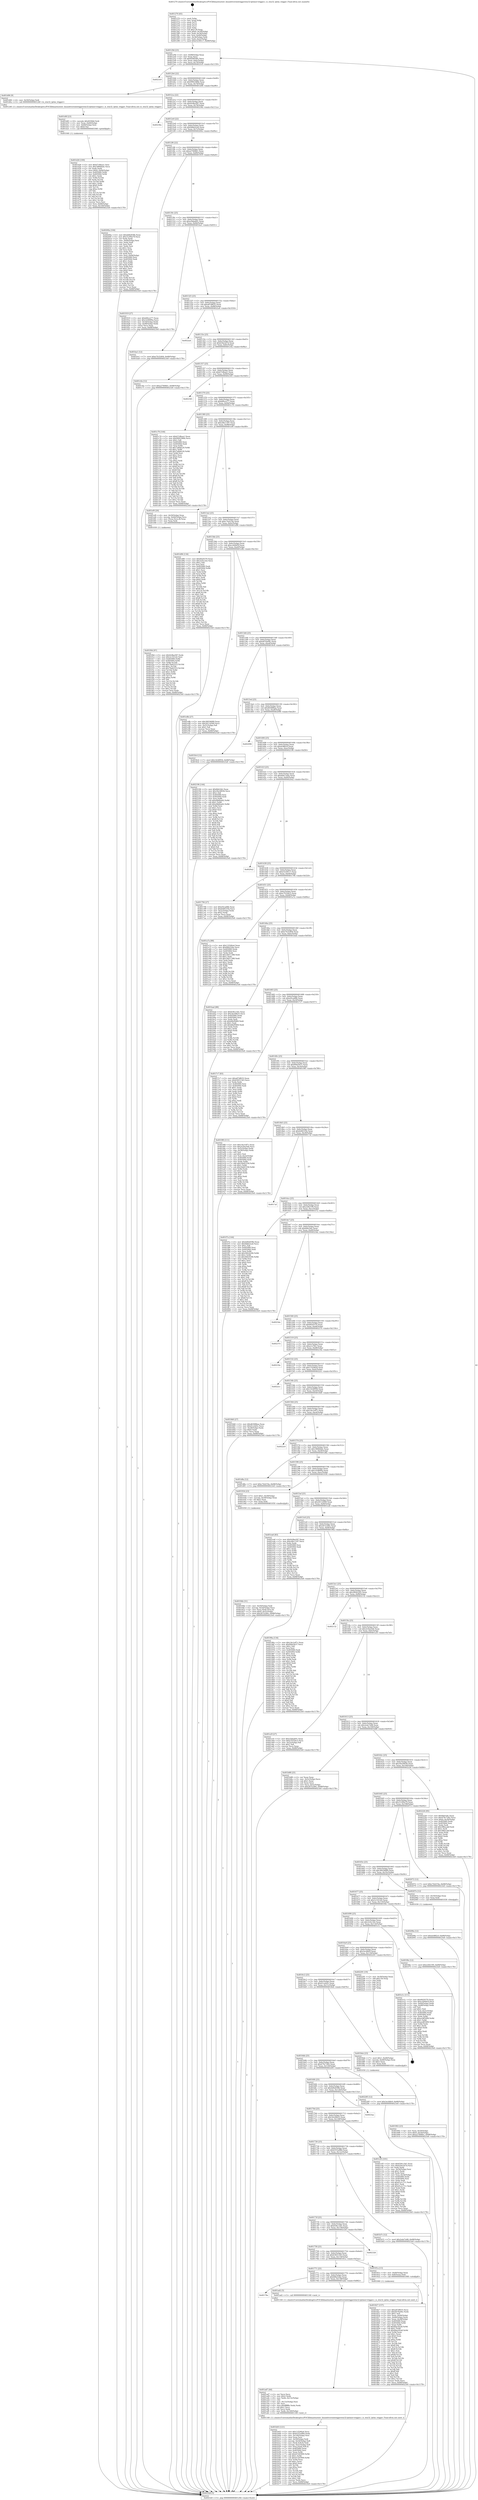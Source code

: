 digraph "0x401270" {
  label = "0x401270 (/mnt/c/Users/mathe/Desktop/tcc/POCII/binaries/extr_linuxdriversiiotriggerstm32-lptimer-trigger.c_is_stm32_lptim_trigger_Final-ollvm.out::main(0))"
  labelloc = "t"
  node[shape=record]

  Entry [label="",width=0.3,height=0.3,shape=circle,fillcolor=black,style=filled]
  "0x40129d" [label="{
     0x40129d [23]\l
     | [instrs]\l
     &nbsp;&nbsp;0x40129d \<+3\>: mov -0x68(%rbp),%eax\l
     &nbsp;&nbsp;0x4012a0 \<+2\>: mov %eax,%ecx\l
     &nbsp;&nbsp;0x4012a2 \<+6\>: sub $0x82893f0c,%ecx\l
     &nbsp;&nbsp;0x4012a8 \<+3\>: mov %eax,-0x6c(%rbp)\l
     &nbsp;&nbsp;0x4012ab \<+3\>: mov %ecx,-0x70(%rbp)\l
     &nbsp;&nbsp;0x4012ae \<+6\>: je 00000000004023c9 \<main+0x1159\>\l
  }"]
  "0x4023c9" [label="{
     0x4023c9\l
  }", style=dashed]
  "0x4012b4" [label="{
     0x4012b4 [22]\l
     | [instrs]\l
     &nbsp;&nbsp;0x4012b4 \<+5\>: jmp 00000000004012b9 \<main+0x49\>\l
     &nbsp;&nbsp;0x4012b9 \<+3\>: mov -0x6c(%rbp),%eax\l
     &nbsp;&nbsp;0x4012bc \<+5\>: sub $0x9992366b,%eax\l
     &nbsp;&nbsp;0x4012c1 \<+3\>: mov %eax,-0x74(%rbp)\l
     &nbsp;&nbsp;0x4012c4 \<+6\>: je 0000000000401d06 \<main+0xa96\>\l
  }"]
  Exit [label="",width=0.3,height=0.3,shape=circle,fillcolor=black,style=filled,peripheries=2]
  "0x401d06" [label="{
     0x401d06 [9]\l
     | [instrs]\l
     &nbsp;&nbsp;0x401d06 \<+4\>: mov -0x50(%rbp),%rdi\l
     &nbsp;&nbsp;0x401d0a \<+5\>: call 0000000000401240 \<is_stm32_lptim_trigger\>\l
     | [calls]\l
     &nbsp;&nbsp;0x401240 \{1\} (/mnt/c/Users/mathe/Desktop/tcc/POCII/binaries/extr_linuxdriversiiotriggerstm32-lptimer-trigger.c_is_stm32_lptim_trigger_Final-ollvm.out::is_stm32_lptim_trigger)\l
  }"]
  "0x4012ca" [label="{
     0x4012ca [22]\l
     | [instrs]\l
     &nbsp;&nbsp;0x4012ca \<+5\>: jmp 00000000004012cf \<main+0x5f\>\l
     &nbsp;&nbsp;0x4012cf \<+3\>: mov -0x6c(%rbp),%eax\l
     &nbsp;&nbsp;0x4012d2 \<+5\>: sub $0x9c8ba587,%eax\l
     &nbsp;&nbsp;0x4012d7 \<+3\>: mov %eax,-0x78(%rbp)\l
     &nbsp;&nbsp;0x4012da \<+6\>: je 000000000040238a \<main+0x111a\>\l
  }"]
  "0x40208a" [label="{
     0x40208a [12]\l
     | [instrs]\l
     &nbsp;&nbsp;0x40208a \<+7\>: movl $0xdc8f62cf,-0x68(%rbp)\l
     &nbsp;&nbsp;0x402091 \<+5\>: jmp 00000000004023e8 \<main+0x1178\>\l
  }"]
  "0x40238a" [label="{
     0x40238a\l
  }", style=dashed]
  "0x4012e0" [label="{
     0x4012e0 [22]\l
     | [instrs]\l
     &nbsp;&nbsp;0x4012e0 \<+5\>: jmp 00000000004012e5 \<main+0x75\>\l
     &nbsp;&nbsp;0x4012e5 \<+3\>: mov -0x6c(%rbp),%eax\l
     &nbsp;&nbsp;0x4012e8 \<+5\>: sub $0x9dbb3ca0,%eax\l
     &nbsp;&nbsp;0x4012ed \<+3\>: mov %eax,-0x7c(%rbp)\l
     &nbsp;&nbsp;0x4012f0 \<+6\>: je 000000000040200a \<main+0xd9a\>\l
  }"]
  "0x401f0d" [label="{
     0x401f0d [97]\l
     | [instrs]\l
     &nbsp;&nbsp;0x401f0d \<+5\>: mov $0x9c8ba587,%edx\l
     &nbsp;&nbsp;0x401f12 \<+5\>: mov $0x3c1f21d2,%esi\l
     &nbsp;&nbsp;0x401f17 \<+8\>: mov 0x405060,%r8d\l
     &nbsp;&nbsp;0x401f1f \<+8\>: mov 0x405064,%r9d\l
     &nbsp;&nbsp;0x401f27 \<+3\>: mov %r8d,%r10d\l
     &nbsp;&nbsp;0x401f2a \<+7\>: add $0x79a62553,%r10d\l
     &nbsp;&nbsp;0x401f31 \<+4\>: sub $0x1,%r10d\l
     &nbsp;&nbsp;0x401f35 \<+7\>: sub $0x79a62553,%r10d\l
     &nbsp;&nbsp;0x401f3c \<+4\>: imul %r10d,%r8d\l
     &nbsp;&nbsp;0x401f40 \<+4\>: and $0x1,%r8d\l
     &nbsp;&nbsp;0x401f44 \<+4\>: cmp $0x0,%r8d\l
     &nbsp;&nbsp;0x401f48 \<+4\>: sete %r11b\l
     &nbsp;&nbsp;0x401f4c \<+4\>: cmp $0xa,%r9d\l
     &nbsp;&nbsp;0x401f50 \<+3\>: setl %bl\l
     &nbsp;&nbsp;0x401f53 \<+3\>: mov %r11b,%r14b\l
     &nbsp;&nbsp;0x401f56 \<+3\>: and %bl,%r14b\l
     &nbsp;&nbsp;0x401f59 \<+3\>: xor %bl,%r11b\l
     &nbsp;&nbsp;0x401f5c \<+3\>: or %r11b,%r14b\l
     &nbsp;&nbsp;0x401f5f \<+4\>: test $0x1,%r14b\l
     &nbsp;&nbsp;0x401f63 \<+3\>: cmovne %esi,%edx\l
     &nbsp;&nbsp;0x401f66 \<+3\>: mov %edx,-0x68(%rbp)\l
     &nbsp;&nbsp;0x401f69 \<+5\>: jmp 00000000004023e8 \<main+0x1178\>\l
  }"]
  "0x40200a" [label="{
     0x40200a [104]\l
     | [instrs]\l
     &nbsp;&nbsp;0x40200a \<+5\>: mov $0x4d9e839b,%eax\l
     &nbsp;&nbsp;0x40200f \<+5\>: mov $0x31290a79,%ecx\l
     &nbsp;&nbsp;0x402014 \<+2\>: xor %edx,%edx\l
     &nbsp;&nbsp;0x402016 \<+3\>: mov -0x64(%rbp),%esi\l
     &nbsp;&nbsp;0x402019 \<+2\>: mov %edx,%edi\l
     &nbsp;&nbsp;0x40201b \<+2\>: sub %esi,%edi\l
     &nbsp;&nbsp;0x40201d \<+2\>: mov %edx,%esi\l
     &nbsp;&nbsp;0x40201f \<+3\>: sub $0x1,%esi\l
     &nbsp;&nbsp;0x402022 \<+2\>: add %esi,%edi\l
     &nbsp;&nbsp;0x402024 \<+2\>: mov %edx,%esi\l
     &nbsp;&nbsp;0x402026 \<+2\>: sub %edi,%esi\l
     &nbsp;&nbsp;0x402028 \<+3\>: mov %esi,-0x64(%rbp)\l
     &nbsp;&nbsp;0x40202b \<+7\>: mov 0x405060,%esi\l
     &nbsp;&nbsp;0x402032 \<+7\>: mov 0x405064,%edi\l
     &nbsp;&nbsp;0x402039 \<+3\>: sub $0x1,%edx\l
     &nbsp;&nbsp;0x40203c \<+3\>: mov %esi,%r8d\l
     &nbsp;&nbsp;0x40203f \<+3\>: add %edx,%r8d\l
     &nbsp;&nbsp;0x402042 \<+4\>: imul %r8d,%esi\l
     &nbsp;&nbsp;0x402046 \<+3\>: and $0x1,%esi\l
     &nbsp;&nbsp;0x402049 \<+3\>: cmp $0x0,%esi\l
     &nbsp;&nbsp;0x40204c \<+4\>: sete %r9b\l
     &nbsp;&nbsp;0x402050 \<+3\>: cmp $0xa,%edi\l
     &nbsp;&nbsp;0x402053 \<+4\>: setl %r10b\l
     &nbsp;&nbsp;0x402057 \<+3\>: mov %r9b,%r11b\l
     &nbsp;&nbsp;0x40205a \<+3\>: and %r10b,%r11b\l
     &nbsp;&nbsp;0x40205d \<+3\>: xor %r10b,%r9b\l
     &nbsp;&nbsp;0x402060 \<+3\>: or %r9b,%r11b\l
     &nbsp;&nbsp;0x402063 \<+4\>: test $0x1,%r11b\l
     &nbsp;&nbsp;0x402067 \<+3\>: cmovne %ecx,%eax\l
     &nbsp;&nbsp;0x40206a \<+3\>: mov %eax,-0x68(%rbp)\l
     &nbsp;&nbsp;0x40206d \<+5\>: jmp 00000000004023e8 \<main+0x1178\>\l
  }"]
  "0x4012f6" [label="{
     0x4012f6 [22]\l
     | [instrs]\l
     &nbsp;&nbsp;0x4012f6 \<+5\>: jmp 00000000004012fb \<main+0x8b\>\l
     &nbsp;&nbsp;0x4012fb \<+3\>: mov -0x6c(%rbp),%eax\l
     &nbsp;&nbsp;0x4012fe \<+5\>: sub $0xa27606b1,%eax\l
     &nbsp;&nbsp;0x401303 \<+3\>: mov %eax,-0x80(%rbp)\l
     &nbsp;&nbsp;0x401306 \<+6\>: je 0000000000401919 \<main+0x6a9\>\l
  }"]
  "0x401d26" [label="{
     0x401d26 [100]\l
     | [instrs]\l
     &nbsp;&nbsp;0x401d26 \<+5\>: mov $0xb7c8baa1,%esi\l
     &nbsp;&nbsp;0x401d2b \<+5\>: mov $0x1866bbdc,%ecx\l
     &nbsp;&nbsp;0x401d30 \<+2\>: xor %edx,%edx\l
     &nbsp;&nbsp;0x401d32 \<+7\>: movl $0x0,-0x64(%rbp)\l
     &nbsp;&nbsp;0x401d39 \<+8\>: mov 0x405060,%r8d\l
     &nbsp;&nbsp;0x401d41 \<+8\>: mov 0x405064,%r9d\l
     &nbsp;&nbsp;0x401d49 \<+3\>: sub $0x1,%edx\l
     &nbsp;&nbsp;0x401d4c \<+3\>: mov %r8d,%r10d\l
     &nbsp;&nbsp;0x401d4f \<+3\>: add %edx,%r10d\l
     &nbsp;&nbsp;0x401d52 \<+4\>: imul %r10d,%r8d\l
     &nbsp;&nbsp;0x401d56 \<+4\>: and $0x1,%r8d\l
     &nbsp;&nbsp;0x401d5a \<+4\>: cmp $0x0,%r8d\l
     &nbsp;&nbsp;0x401d5e \<+4\>: sete %r11b\l
     &nbsp;&nbsp;0x401d62 \<+4\>: cmp $0xa,%r9d\l
     &nbsp;&nbsp;0x401d66 \<+3\>: setl %bl\l
     &nbsp;&nbsp;0x401d69 \<+3\>: mov %r11b,%r14b\l
     &nbsp;&nbsp;0x401d6c \<+3\>: and %bl,%r14b\l
     &nbsp;&nbsp;0x401d6f \<+3\>: xor %bl,%r11b\l
     &nbsp;&nbsp;0x401d72 \<+3\>: or %r11b,%r14b\l
     &nbsp;&nbsp;0x401d75 \<+4\>: test $0x1,%r14b\l
     &nbsp;&nbsp;0x401d79 \<+3\>: cmovne %ecx,%esi\l
     &nbsp;&nbsp;0x401d7c \<+3\>: mov %esi,-0x68(%rbp)\l
     &nbsp;&nbsp;0x401d7f \<+6\>: mov %eax,-0x144(%rbp)\l
     &nbsp;&nbsp;0x401d85 \<+5\>: jmp 00000000004023e8 \<main+0x1178\>\l
  }"]
  "0x401919" [label="{
     0x401919 [27]\l
     | [instrs]\l
     &nbsp;&nbsp;0x401919 \<+5\>: mov $0xbf0ce277,%eax\l
     &nbsp;&nbsp;0x40191e \<+5\>: mov $0x1d380f9a,%ecx\l
     &nbsp;&nbsp;0x401923 \<+3\>: mov -0x54(%rbp),%edx\l
     &nbsp;&nbsp;0x401926 \<+3\>: cmp -0x48(%rbp),%edx\l
     &nbsp;&nbsp;0x401929 \<+3\>: cmovl %ecx,%eax\l
     &nbsp;&nbsp;0x40192c \<+3\>: mov %eax,-0x68(%rbp)\l
     &nbsp;&nbsp;0x40192f \<+5\>: jmp 00000000004023e8 \<main+0x1178\>\l
  }"]
  "0x40130c" [label="{
     0x40130c [25]\l
     | [instrs]\l
     &nbsp;&nbsp;0x40130c \<+5\>: jmp 0000000000401311 \<main+0xa1\>\l
     &nbsp;&nbsp;0x401311 \<+3\>: mov -0x6c(%rbp),%eax\l
     &nbsp;&nbsp;0x401314 \<+5\>: sub $0xa5bba641,%eax\l
     &nbsp;&nbsp;0x401319 \<+6\>: mov %eax,-0x84(%rbp)\l
     &nbsp;&nbsp;0x40131f \<+6\>: je 0000000000401ba1 \<main+0x931\>\l
  }"]
  "0x401d0f" [label="{
     0x401d0f [23]\l
     | [instrs]\l
     &nbsp;&nbsp;0x401d0f \<+10\>: movabs $0x4030b6,%rdi\l
     &nbsp;&nbsp;0x401d19 \<+3\>: mov %eax,-0x60(%rbp)\l
     &nbsp;&nbsp;0x401d1c \<+3\>: mov -0x60(%rbp),%esi\l
     &nbsp;&nbsp;0x401d1f \<+2\>: mov $0x0,%al\l
     &nbsp;&nbsp;0x401d21 \<+5\>: call 0000000000401040 \<printf@plt\>\l
     | [calls]\l
     &nbsp;&nbsp;0x401040 \{1\} (unknown)\l
  }"]
  "0x401ba1" [label="{
     0x401ba1 [12]\l
     | [instrs]\l
     &nbsp;&nbsp;0x401ba1 \<+7\>: movl $0xe7b32404,-0x68(%rbp)\l
     &nbsp;&nbsp;0x401ba8 \<+5\>: jmp 00000000004023e8 \<main+0x1178\>\l
  }"]
  "0x401325" [label="{
     0x401325 [25]\l
     | [instrs]\l
     &nbsp;&nbsp;0x401325 \<+5\>: jmp 000000000040132a \<main+0xba\>\l
     &nbsp;&nbsp;0x40132a \<+3\>: mov -0x6c(%rbp),%eax\l
     &nbsp;&nbsp;0x40132d \<+5\>: sub $0xa87df635,%eax\l
     &nbsp;&nbsp;0x401332 \<+6\>: mov %eax,-0x88(%rbp)\l
     &nbsp;&nbsp;0x401338 \<+6\>: je 00000000004022a4 \<main+0x1034\>\l
  }"]
  "0x401b03" [label="{
     0x401b03 [121]\l
     | [instrs]\l
     &nbsp;&nbsp;0x401b03 \<+5\>: mov $0x11f246a4,%ecx\l
     &nbsp;&nbsp;0x401b08 \<+5\>: mov $0x6355a98d,%edx\l
     &nbsp;&nbsp;0x401b0d \<+6\>: mov -0x140(%rbp),%esi\l
     &nbsp;&nbsp;0x401b13 \<+3\>: imul %eax,%esi\l
     &nbsp;&nbsp;0x401b16 \<+4\>: mov -0x50(%rbp),%rdi\l
     &nbsp;&nbsp;0x401b1a \<+4\>: movslq -0x54(%rbp),%r8\l
     &nbsp;&nbsp;0x401b1e \<+4\>: mov (%rdi,%r8,8),%rdi\l
     &nbsp;&nbsp;0x401b22 \<+4\>: movslq -0x5c(%rbp),%r8\l
     &nbsp;&nbsp;0x401b26 \<+4\>: mov %esi,(%rdi,%r8,4)\l
     &nbsp;&nbsp;0x401b2a \<+7\>: mov 0x405060,%eax\l
     &nbsp;&nbsp;0x401b31 \<+7\>: mov 0x405064,%esi\l
     &nbsp;&nbsp;0x401b38 \<+3\>: mov %eax,%r9d\l
     &nbsp;&nbsp;0x401b3b \<+7\>: add $0x415d5909,%r9d\l
     &nbsp;&nbsp;0x401b42 \<+4\>: sub $0x1,%r9d\l
     &nbsp;&nbsp;0x401b46 \<+7\>: sub $0x415d5909,%r9d\l
     &nbsp;&nbsp;0x401b4d \<+4\>: imul %r9d,%eax\l
     &nbsp;&nbsp;0x401b51 \<+3\>: and $0x1,%eax\l
     &nbsp;&nbsp;0x401b54 \<+3\>: cmp $0x0,%eax\l
     &nbsp;&nbsp;0x401b57 \<+4\>: sete %r10b\l
     &nbsp;&nbsp;0x401b5b \<+3\>: cmp $0xa,%esi\l
     &nbsp;&nbsp;0x401b5e \<+4\>: setl %r11b\l
     &nbsp;&nbsp;0x401b62 \<+3\>: mov %r10b,%bl\l
     &nbsp;&nbsp;0x401b65 \<+3\>: and %r11b,%bl\l
     &nbsp;&nbsp;0x401b68 \<+3\>: xor %r11b,%r10b\l
     &nbsp;&nbsp;0x401b6b \<+3\>: or %r10b,%bl\l
     &nbsp;&nbsp;0x401b6e \<+3\>: test $0x1,%bl\l
     &nbsp;&nbsp;0x401b71 \<+3\>: cmovne %edx,%ecx\l
     &nbsp;&nbsp;0x401b74 \<+3\>: mov %ecx,-0x68(%rbp)\l
     &nbsp;&nbsp;0x401b77 \<+5\>: jmp 00000000004023e8 \<main+0x1178\>\l
  }"]
  "0x4022a4" [label="{
     0x4022a4\l
  }", style=dashed]
  "0x40133e" [label="{
     0x40133e [25]\l
     | [instrs]\l
     &nbsp;&nbsp;0x40133e \<+5\>: jmp 0000000000401343 \<main+0xd3\>\l
     &nbsp;&nbsp;0x401343 \<+3\>: mov -0x6c(%rbp),%eax\l
     &nbsp;&nbsp;0x401346 \<+5\>: sub $0xb5be2d7d,%eax\l
     &nbsp;&nbsp;0x40134b \<+6\>: mov %eax,-0x8c(%rbp)\l
     &nbsp;&nbsp;0x401351 \<+6\>: je 0000000000401c6a \<main+0x9fa\>\l
  }"]
  "0x401ad7" [label="{
     0x401ad7 [44]\l
     | [instrs]\l
     &nbsp;&nbsp;0x401ad7 \<+2\>: xor %ecx,%ecx\l
     &nbsp;&nbsp;0x401ad9 \<+5\>: mov $0x2,%edx\l
     &nbsp;&nbsp;0x401ade \<+6\>: mov %edx,-0x13c(%rbp)\l
     &nbsp;&nbsp;0x401ae4 \<+1\>: cltd\l
     &nbsp;&nbsp;0x401ae5 \<+6\>: mov -0x13c(%rbp),%esi\l
     &nbsp;&nbsp;0x401aeb \<+2\>: idiv %esi\l
     &nbsp;&nbsp;0x401aed \<+6\>: imul $0xfffffffe,%edx,%edx\l
     &nbsp;&nbsp;0x401af3 \<+3\>: sub $0x1,%ecx\l
     &nbsp;&nbsp;0x401af6 \<+2\>: sub %ecx,%edx\l
     &nbsp;&nbsp;0x401af8 \<+6\>: mov %edx,-0x140(%rbp)\l
     &nbsp;&nbsp;0x401afe \<+5\>: call 0000000000401160 \<next_i\>\l
     | [calls]\l
     &nbsp;&nbsp;0x401160 \{1\} (/mnt/c/Users/mathe/Desktop/tcc/POCII/binaries/extr_linuxdriversiiotriggerstm32-lptimer-trigger.c_is_stm32_lptim_trigger_Final-ollvm.out::next_i)\l
  }"]
  "0x401c6a" [label="{
     0x401c6a [12]\l
     | [instrs]\l
     &nbsp;&nbsp;0x401c6a \<+7\>: movl $0xa27606b1,-0x68(%rbp)\l
     &nbsp;&nbsp;0x401c71 \<+5\>: jmp 00000000004023e8 \<main+0x1178\>\l
  }"]
  "0x401357" [label="{
     0x401357 [25]\l
     | [instrs]\l
     &nbsp;&nbsp;0x401357 \<+5\>: jmp 000000000040135c \<main+0xec\>\l
     &nbsp;&nbsp;0x40135c \<+3\>: mov -0x6c(%rbp),%eax\l
     &nbsp;&nbsp;0x40135f \<+5\>: sub $0xb7c8baa1,%eax\l
     &nbsp;&nbsp;0x401364 \<+6\>: mov %eax,-0x90(%rbp)\l
     &nbsp;&nbsp;0x40136a \<+6\>: je 0000000000402345 \<main+0x10d5\>\l
  }"]
  "0x40178a" [label="{
     0x40178a\l
  }", style=dashed]
  "0x402345" [label="{
     0x402345\l
  }", style=dashed]
  "0x401370" [label="{
     0x401370 [25]\l
     | [instrs]\l
     &nbsp;&nbsp;0x401370 \<+5\>: jmp 0000000000401375 \<main+0x105\>\l
     &nbsp;&nbsp;0x401375 \<+3\>: mov -0x6c(%rbp),%eax\l
     &nbsp;&nbsp;0x401378 \<+5\>: sub $0xbf0ce277,%eax\l
     &nbsp;&nbsp;0x40137d \<+6\>: mov %eax,-0x94(%rbp)\l
     &nbsp;&nbsp;0x401383 \<+6\>: je 0000000000401c76 \<main+0xa06\>\l
  }"]
  "0x401ad2" [label="{
     0x401ad2 [5]\l
     | [instrs]\l
     &nbsp;&nbsp;0x401ad2 \<+5\>: call 0000000000401160 \<next_i\>\l
     | [calls]\l
     &nbsp;&nbsp;0x401160 \{1\} (/mnt/c/Users/mathe/Desktop/tcc/POCII/binaries/extr_linuxdriversiiotriggerstm32-lptimer-trigger.c_is_stm32_lptim_trigger_Final-ollvm.out::next_i)\l
  }"]
  "0x401c76" [label="{
     0x401c76 [144]\l
     | [instrs]\l
     &nbsp;&nbsp;0x401c76 \<+5\>: mov $0xb7c8baa1,%eax\l
     &nbsp;&nbsp;0x401c7b \<+5\>: mov $0x9992366b,%ecx\l
     &nbsp;&nbsp;0x401c80 \<+2\>: mov $0x1,%dl\l
     &nbsp;&nbsp;0x401c82 \<+7\>: mov 0x405060,%esi\l
     &nbsp;&nbsp;0x401c89 \<+7\>: mov 0x405064,%edi\l
     &nbsp;&nbsp;0x401c90 \<+3\>: mov %esi,%r8d\l
     &nbsp;&nbsp;0x401c93 \<+7\>: sub $0x7a8ddc20,%r8d\l
     &nbsp;&nbsp;0x401c9a \<+4\>: sub $0x1,%r8d\l
     &nbsp;&nbsp;0x401c9e \<+7\>: add $0x7a8ddc20,%r8d\l
     &nbsp;&nbsp;0x401ca5 \<+4\>: imul %r8d,%esi\l
     &nbsp;&nbsp;0x401ca9 \<+3\>: and $0x1,%esi\l
     &nbsp;&nbsp;0x401cac \<+3\>: cmp $0x0,%esi\l
     &nbsp;&nbsp;0x401caf \<+4\>: sete %r9b\l
     &nbsp;&nbsp;0x401cb3 \<+3\>: cmp $0xa,%edi\l
     &nbsp;&nbsp;0x401cb6 \<+4\>: setl %r10b\l
     &nbsp;&nbsp;0x401cba \<+3\>: mov %r9b,%r11b\l
     &nbsp;&nbsp;0x401cbd \<+4\>: xor $0xff,%r11b\l
     &nbsp;&nbsp;0x401cc1 \<+3\>: mov %r10b,%bl\l
     &nbsp;&nbsp;0x401cc4 \<+3\>: xor $0xff,%bl\l
     &nbsp;&nbsp;0x401cc7 \<+3\>: xor $0x1,%dl\l
     &nbsp;&nbsp;0x401cca \<+3\>: mov %r11b,%r14b\l
     &nbsp;&nbsp;0x401ccd \<+4\>: and $0xff,%r14b\l
     &nbsp;&nbsp;0x401cd1 \<+3\>: and %dl,%r9b\l
     &nbsp;&nbsp;0x401cd4 \<+3\>: mov %bl,%r15b\l
     &nbsp;&nbsp;0x401cd7 \<+4\>: and $0xff,%r15b\l
     &nbsp;&nbsp;0x401cdb \<+3\>: and %dl,%r10b\l
     &nbsp;&nbsp;0x401cde \<+3\>: or %r9b,%r14b\l
     &nbsp;&nbsp;0x401ce1 \<+3\>: or %r10b,%r15b\l
     &nbsp;&nbsp;0x401ce4 \<+3\>: xor %r15b,%r14b\l
     &nbsp;&nbsp;0x401ce7 \<+3\>: or %bl,%r11b\l
     &nbsp;&nbsp;0x401cea \<+4\>: xor $0xff,%r11b\l
     &nbsp;&nbsp;0x401cee \<+3\>: or $0x1,%dl\l
     &nbsp;&nbsp;0x401cf1 \<+3\>: and %dl,%r11b\l
     &nbsp;&nbsp;0x401cf4 \<+3\>: or %r11b,%r14b\l
     &nbsp;&nbsp;0x401cf7 \<+4\>: test $0x1,%r14b\l
     &nbsp;&nbsp;0x401cfb \<+3\>: cmovne %ecx,%eax\l
     &nbsp;&nbsp;0x401cfe \<+3\>: mov %eax,-0x68(%rbp)\l
     &nbsp;&nbsp;0x401d01 \<+5\>: jmp 00000000004023e8 \<main+0x1178\>\l
  }"]
  "0x401389" [label="{
     0x401389 [25]\l
     | [instrs]\l
     &nbsp;&nbsp;0x401389 \<+5\>: jmp 000000000040138e \<main+0x11e\>\l
     &nbsp;&nbsp;0x40138e \<+3\>: mov -0x6c(%rbp),%eax\l
     &nbsp;&nbsp;0x401391 \<+5\>: sub $0xc66c1187,%eax\l
     &nbsp;&nbsp;0x401396 \<+6\>: mov %eax,-0x98(%rbp)\l
     &nbsp;&nbsp;0x40139c \<+6\>: je 0000000000401ef9 \<main+0xc89\>\l
  }"]
  "0x40194b" [label="{
     0x40194b [31]\l
     | [instrs]\l
     &nbsp;&nbsp;0x40194b \<+4\>: mov -0x50(%rbp),%rdi\l
     &nbsp;&nbsp;0x40194f \<+4\>: movslq -0x54(%rbp),%rcx\l
     &nbsp;&nbsp;0x401953 \<+4\>: mov %rax,(%rdi,%rcx,8)\l
     &nbsp;&nbsp;0x401957 \<+7\>: movl $0x0,-0x5c(%rbp)\l
     &nbsp;&nbsp;0x40195e \<+7\>: movl $0x267e240c,-0x68(%rbp)\l
     &nbsp;&nbsp;0x401965 \<+5\>: jmp 00000000004023e8 \<main+0x1178\>\l
  }"]
  "0x401ef9" [label="{
     0x401ef9 [20]\l
     | [instrs]\l
     &nbsp;&nbsp;0x401ef9 \<+4\>: mov -0x50(%rbp),%rax\l
     &nbsp;&nbsp;0x401efd \<+4\>: movslq -0x64(%rbp),%rcx\l
     &nbsp;&nbsp;0x401f01 \<+4\>: mov (%rax,%rcx,8),%rax\l
     &nbsp;&nbsp;0x401f05 \<+3\>: mov %rax,%rdi\l
     &nbsp;&nbsp;0x401f08 \<+5\>: call 0000000000401030 \<free@plt\>\l
     | [calls]\l
     &nbsp;&nbsp;0x401030 \{1\} (unknown)\l
  }"]
  "0x4013a2" [label="{
     0x4013a2 [25]\l
     | [instrs]\l
     &nbsp;&nbsp;0x4013a2 \<+5\>: jmp 00000000004013a7 \<main+0x137\>\l
     &nbsp;&nbsp;0x4013a7 \<+3\>: mov -0x6c(%rbp),%eax\l
     &nbsp;&nbsp;0x4013aa \<+5\>: sub $0xc7dcb7da,%eax\l
     &nbsp;&nbsp;0x4013af \<+6\>: mov %eax,-0x9c(%rbp)\l
     &nbsp;&nbsp;0x4013b5 \<+6\>: je 0000000000401d96 \<main+0xb26\>\l
  }"]
  "0x401902" [label="{
     0x401902 [23]\l
     | [instrs]\l
     &nbsp;&nbsp;0x401902 \<+4\>: mov %rax,-0x50(%rbp)\l
     &nbsp;&nbsp;0x401906 \<+7\>: movl $0x0,-0x54(%rbp)\l
     &nbsp;&nbsp;0x40190d \<+7\>: movl $0xa27606b1,-0x68(%rbp)\l
     &nbsp;&nbsp;0x401914 \<+5\>: jmp 00000000004023e8 \<main+0x1178\>\l
  }"]
  "0x401d96" [label="{
     0x401d96 [134]\l
     | [instrs]\l
     &nbsp;&nbsp;0x401d96 \<+5\>: mov $0x8420370,%eax\l
     &nbsp;&nbsp;0x401d9b \<+5\>: mov $0x3cf2c32e,%ecx\l
     &nbsp;&nbsp;0x401da0 \<+2\>: mov $0x1,%dl\l
     &nbsp;&nbsp;0x401da2 \<+2\>: xor %esi,%esi\l
     &nbsp;&nbsp;0x401da4 \<+7\>: mov 0x405060,%edi\l
     &nbsp;&nbsp;0x401dab \<+8\>: mov 0x405064,%r8d\l
     &nbsp;&nbsp;0x401db3 \<+3\>: sub $0x1,%esi\l
     &nbsp;&nbsp;0x401db6 \<+3\>: mov %edi,%r9d\l
     &nbsp;&nbsp;0x401db9 \<+3\>: add %esi,%r9d\l
     &nbsp;&nbsp;0x401dbc \<+4\>: imul %r9d,%edi\l
     &nbsp;&nbsp;0x401dc0 \<+3\>: and $0x1,%edi\l
     &nbsp;&nbsp;0x401dc3 \<+3\>: cmp $0x0,%edi\l
     &nbsp;&nbsp;0x401dc6 \<+4\>: sete %r10b\l
     &nbsp;&nbsp;0x401dca \<+4\>: cmp $0xa,%r8d\l
     &nbsp;&nbsp;0x401dce \<+4\>: setl %r11b\l
     &nbsp;&nbsp;0x401dd2 \<+3\>: mov %r10b,%bl\l
     &nbsp;&nbsp;0x401dd5 \<+3\>: xor $0xff,%bl\l
     &nbsp;&nbsp;0x401dd8 \<+3\>: mov %r11b,%r14b\l
     &nbsp;&nbsp;0x401ddb \<+4\>: xor $0xff,%r14b\l
     &nbsp;&nbsp;0x401ddf \<+3\>: xor $0x1,%dl\l
     &nbsp;&nbsp;0x401de2 \<+3\>: mov %bl,%r15b\l
     &nbsp;&nbsp;0x401de5 \<+4\>: and $0xff,%r15b\l
     &nbsp;&nbsp;0x401de9 \<+3\>: and %dl,%r10b\l
     &nbsp;&nbsp;0x401dec \<+3\>: mov %r14b,%r12b\l
     &nbsp;&nbsp;0x401def \<+4\>: and $0xff,%r12b\l
     &nbsp;&nbsp;0x401df3 \<+3\>: and %dl,%r11b\l
     &nbsp;&nbsp;0x401df6 \<+3\>: or %r10b,%r15b\l
     &nbsp;&nbsp;0x401df9 \<+3\>: or %r11b,%r12b\l
     &nbsp;&nbsp;0x401dfc \<+3\>: xor %r12b,%r15b\l
     &nbsp;&nbsp;0x401dff \<+3\>: or %r14b,%bl\l
     &nbsp;&nbsp;0x401e02 \<+3\>: xor $0xff,%bl\l
     &nbsp;&nbsp;0x401e05 \<+3\>: or $0x1,%dl\l
     &nbsp;&nbsp;0x401e08 \<+2\>: and %dl,%bl\l
     &nbsp;&nbsp;0x401e0a \<+3\>: or %bl,%r15b\l
     &nbsp;&nbsp;0x401e0d \<+4\>: test $0x1,%r15b\l
     &nbsp;&nbsp;0x401e11 \<+3\>: cmovne %ecx,%eax\l
     &nbsp;&nbsp;0x401e14 \<+3\>: mov %eax,-0x68(%rbp)\l
     &nbsp;&nbsp;0x401e17 \<+5\>: jmp 00000000004023e8 \<main+0x1178\>\l
  }"]
  "0x4013bb" [label="{
     0x4013bb [25]\l
     | [instrs]\l
     &nbsp;&nbsp;0x4013bb \<+5\>: jmp 00000000004013c0 \<main+0x150\>\l
     &nbsp;&nbsp;0x4013c0 \<+3\>: mov -0x6c(%rbp),%eax\l
     &nbsp;&nbsp;0x4013c3 \<+5\>: sub $0xccb9445f,%eax\l
     &nbsp;&nbsp;0x4013c8 \<+6\>: mov %eax,-0xa0(%rbp)\l
     &nbsp;&nbsp;0x4013ce \<+6\>: je 0000000000401e8b \<main+0xc1b\>\l
  }"]
  "0x401827" [label="{
     0x401827 [157]\l
     | [instrs]\l
     &nbsp;&nbsp;0x401827 \<+5\>: mov $0xa87df635,%ecx\l
     &nbsp;&nbsp;0x40182c \<+5\>: mov $0xd476a04c,%edx\l
     &nbsp;&nbsp;0x401831 \<+3\>: mov $0x1,%sil\l
     &nbsp;&nbsp;0x401834 \<+3\>: mov %eax,-0x44(%rbp)\l
     &nbsp;&nbsp;0x401837 \<+3\>: mov -0x44(%rbp),%eax\l
     &nbsp;&nbsp;0x40183a \<+3\>: mov %eax,-0x28(%rbp)\l
     &nbsp;&nbsp;0x40183d \<+7\>: mov 0x405060,%eax\l
     &nbsp;&nbsp;0x401844 \<+8\>: mov 0x405064,%r8d\l
     &nbsp;&nbsp;0x40184c \<+3\>: mov %eax,%r9d\l
     &nbsp;&nbsp;0x40184f \<+7\>: add $0x8dac92a8,%r9d\l
     &nbsp;&nbsp;0x401856 \<+4\>: sub $0x1,%r9d\l
     &nbsp;&nbsp;0x40185a \<+7\>: sub $0x8dac92a8,%r9d\l
     &nbsp;&nbsp;0x401861 \<+4\>: imul %r9d,%eax\l
     &nbsp;&nbsp;0x401865 \<+3\>: and $0x1,%eax\l
     &nbsp;&nbsp;0x401868 \<+3\>: cmp $0x0,%eax\l
     &nbsp;&nbsp;0x40186b \<+4\>: sete %r10b\l
     &nbsp;&nbsp;0x40186f \<+4\>: cmp $0xa,%r8d\l
     &nbsp;&nbsp;0x401873 \<+4\>: setl %r11b\l
     &nbsp;&nbsp;0x401877 \<+3\>: mov %r10b,%bl\l
     &nbsp;&nbsp;0x40187a \<+3\>: xor $0xff,%bl\l
     &nbsp;&nbsp;0x40187d \<+3\>: mov %r11b,%r14b\l
     &nbsp;&nbsp;0x401880 \<+4\>: xor $0xff,%r14b\l
     &nbsp;&nbsp;0x401884 \<+4\>: xor $0x1,%sil\l
     &nbsp;&nbsp;0x401888 \<+3\>: mov %bl,%r15b\l
     &nbsp;&nbsp;0x40188b \<+4\>: and $0xff,%r15b\l
     &nbsp;&nbsp;0x40188f \<+3\>: and %sil,%r10b\l
     &nbsp;&nbsp;0x401892 \<+3\>: mov %r14b,%r12b\l
     &nbsp;&nbsp;0x401895 \<+4\>: and $0xff,%r12b\l
     &nbsp;&nbsp;0x401899 \<+3\>: and %sil,%r11b\l
     &nbsp;&nbsp;0x40189c \<+3\>: or %r10b,%r15b\l
     &nbsp;&nbsp;0x40189f \<+3\>: or %r11b,%r12b\l
     &nbsp;&nbsp;0x4018a2 \<+3\>: xor %r12b,%r15b\l
     &nbsp;&nbsp;0x4018a5 \<+3\>: or %r14b,%bl\l
     &nbsp;&nbsp;0x4018a8 \<+3\>: xor $0xff,%bl\l
     &nbsp;&nbsp;0x4018ab \<+4\>: or $0x1,%sil\l
     &nbsp;&nbsp;0x4018af \<+3\>: and %sil,%bl\l
     &nbsp;&nbsp;0x4018b2 \<+3\>: or %bl,%r15b\l
     &nbsp;&nbsp;0x4018b5 \<+4\>: test $0x1,%r15b\l
     &nbsp;&nbsp;0x4018b9 \<+3\>: cmovne %edx,%ecx\l
     &nbsp;&nbsp;0x4018bc \<+3\>: mov %ecx,-0x68(%rbp)\l
     &nbsp;&nbsp;0x4018bf \<+5\>: jmp 00000000004023e8 \<main+0x1178\>\l
  }"]
  "0x401e8b" [label="{
     0x401e8b [27]\l
     | [instrs]\l
     &nbsp;&nbsp;0x401e8b \<+5\>: mov $0x36034689,%eax\l
     &nbsp;&nbsp;0x401e90 \<+5\>: mov $0x2611d569,%ecx\l
     &nbsp;&nbsp;0x401e95 \<+3\>: mov -0x21(%rbp),%dl\l
     &nbsp;&nbsp;0x401e98 \<+3\>: test $0x1,%dl\l
     &nbsp;&nbsp;0x401e9b \<+3\>: cmovne %ecx,%eax\l
     &nbsp;&nbsp;0x401e9e \<+3\>: mov %eax,-0x68(%rbp)\l
     &nbsp;&nbsp;0x401ea1 \<+5\>: jmp 00000000004023e8 \<main+0x1178\>\l
  }"]
  "0x4013d4" [label="{
     0x4013d4 [25]\l
     | [instrs]\l
     &nbsp;&nbsp;0x4013d4 \<+5\>: jmp 00000000004013d9 \<main+0x169\>\l
     &nbsp;&nbsp;0x4013d9 \<+3\>: mov -0x6c(%rbp),%eax\l
     &nbsp;&nbsp;0x4013dc \<+5\>: sub $0xd476a04c,%eax\l
     &nbsp;&nbsp;0x4013e1 \<+6\>: mov %eax,-0xa4(%rbp)\l
     &nbsp;&nbsp;0x4013e7 \<+6\>: je 00000000004018c4 \<main+0x654\>\l
  }"]
  "0x401771" [label="{
     0x401771 [25]\l
     | [instrs]\l
     &nbsp;&nbsp;0x401771 \<+5\>: jmp 0000000000401776 \<main+0x506\>\l
     &nbsp;&nbsp;0x401776 \<+3\>: mov -0x6c(%rbp),%eax\l
     &nbsp;&nbsp;0x401779 \<+5\>: sub $0x68fa52be,%eax\l
     &nbsp;&nbsp;0x40177e \<+6\>: mov %eax,-0x138(%rbp)\l
     &nbsp;&nbsp;0x401784 \<+6\>: je 0000000000401ad2 \<main+0x862\>\l
  }"]
  "0x4018c4" [label="{
     0x4018c4 [12]\l
     | [instrs]\l
     &nbsp;&nbsp;0x4018c4 \<+7\>: movl $0x1424f956,-0x68(%rbp)\l
     &nbsp;&nbsp;0x4018cb \<+5\>: jmp 00000000004023e8 \<main+0x1178\>\l
  }"]
  "0x4013ed" [label="{
     0x4013ed [25]\l
     | [instrs]\l
     &nbsp;&nbsp;0x4013ed \<+5\>: jmp 00000000004013f2 \<main+0x182\>\l
     &nbsp;&nbsp;0x4013f2 \<+3\>: mov -0x6c(%rbp),%eax\l
     &nbsp;&nbsp;0x4013f5 \<+5\>: sub $0xd63686aa,%eax\l
     &nbsp;&nbsp;0x4013fa \<+6\>: mov %eax,-0xa8(%rbp)\l
     &nbsp;&nbsp;0x401400 \<+6\>: je 0000000000402096 \<main+0xe26\>\l
  }"]
  "0x40181a" [label="{
     0x40181a [13]\l
     | [instrs]\l
     &nbsp;&nbsp;0x40181a \<+4\>: mov -0x40(%rbp),%rax\l
     &nbsp;&nbsp;0x40181e \<+4\>: mov 0x8(%rax),%rdi\l
     &nbsp;&nbsp;0x401822 \<+5\>: call 0000000000401060 \<atoi@plt\>\l
     | [calls]\l
     &nbsp;&nbsp;0x401060 \{1\} (unknown)\l
  }"]
  "0x402096" [label="{
     0x402096\l
  }", style=dashed]
  "0x401406" [label="{
     0x401406 [25]\l
     | [instrs]\l
     &nbsp;&nbsp;0x401406 \<+5\>: jmp 000000000040140b \<main+0x19b\>\l
     &nbsp;&nbsp;0x40140b \<+3\>: mov -0x6c(%rbp),%eax\l
     &nbsp;&nbsp;0x40140e \<+5\>: sub $0xdc8f62cf,%eax\l
     &nbsp;&nbsp;0x401413 \<+6\>: mov %eax,-0xac(%rbp)\l
     &nbsp;&nbsp;0x401419 \<+6\>: je 0000000000402196 \<main+0xf26\>\l
  }"]
  "0x401758" [label="{
     0x401758 [25]\l
     | [instrs]\l
     &nbsp;&nbsp;0x401758 \<+5\>: jmp 000000000040175d \<main+0x4ed\>\l
     &nbsp;&nbsp;0x40175d \<+3\>: mov -0x6c(%rbp),%eax\l
     &nbsp;&nbsp;0x401760 \<+5\>: sub $0x63831343,%eax\l
     &nbsp;&nbsp;0x401765 \<+6\>: mov %eax,-0x134(%rbp)\l
     &nbsp;&nbsp;0x40176b \<+6\>: je 000000000040181a \<main+0x5aa\>\l
  }"]
  "0x402196" [label="{
     0x402196 [144]\l
     | [instrs]\l
     &nbsp;&nbsp;0x402196 \<+5\>: mov $0x6bb1bfc,%eax\l
     &nbsp;&nbsp;0x40219b \<+5\>: mov $0x30a58936,%ecx\l
     &nbsp;&nbsp;0x4021a0 \<+2\>: mov $0x1,%dl\l
     &nbsp;&nbsp;0x4021a2 \<+7\>: mov 0x405060,%esi\l
     &nbsp;&nbsp;0x4021a9 \<+7\>: mov 0x405064,%edi\l
     &nbsp;&nbsp;0x4021b0 \<+3\>: mov %esi,%r8d\l
     &nbsp;&nbsp;0x4021b3 \<+7\>: sub $0xe8b6ba62,%r8d\l
     &nbsp;&nbsp;0x4021ba \<+4\>: sub $0x1,%r8d\l
     &nbsp;&nbsp;0x4021be \<+7\>: add $0xe8b6ba62,%r8d\l
     &nbsp;&nbsp;0x4021c5 \<+4\>: imul %r8d,%esi\l
     &nbsp;&nbsp;0x4021c9 \<+3\>: and $0x1,%esi\l
     &nbsp;&nbsp;0x4021cc \<+3\>: cmp $0x0,%esi\l
     &nbsp;&nbsp;0x4021cf \<+4\>: sete %r9b\l
     &nbsp;&nbsp;0x4021d3 \<+3\>: cmp $0xa,%edi\l
     &nbsp;&nbsp;0x4021d6 \<+4\>: setl %r10b\l
     &nbsp;&nbsp;0x4021da \<+3\>: mov %r9b,%r11b\l
     &nbsp;&nbsp;0x4021dd \<+4\>: xor $0xff,%r11b\l
     &nbsp;&nbsp;0x4021e1 \<+3\>: mov %r10b,%bl\l
     &nbsp;&nbsp;0x4021e4 \<+3\>: xor $0xff,%bl\l
     &nbsp;&nbsp;0x4021e7 \<+3\>: xor $0x0,%dl\l
     &nbsp;&nbsp;0x4021ea \<+3\>: mov %r11b,%r14b\l
     &nbsp;&nbsp;0x4021ed \<+4\>: and $0x0,%r14b\l
     &nbsp;&nbsp;0x4021f1 \<+3\>: and %dl,%r9b\l
     &nbsp;&nbsp;0x4021f4 \<+3\>: mov %bl,%r15b\l
     &nbsp;&nbsp;0x4021f7 \<+4\>: and $0x0,%r15b\l
     &nbsp;&nbsp;0x4021fb \<+3\>: and %dl,%r10b\l
     &nbsp;&nbsp;0x4021fe \<+3\>: or %r9b,%r14b\l
     &nbsp;&nbsp;0x402201 \<+3\>: or %r10b,%r15b\l
     &nbsp;&nbsp;0x402204 \<+3\>: xor %r15b,%r14b\l
     &nbsp;&nbsp;0x402207 \<+3\>: or %bl,%r11b\l
     &nbsp;&nbsp;0x40220a \<+4\>: xor $0xff,%r11b\l
     &nbsp;&nbsp;0x40220e \<+3\>: or $0x0,%dl\l
     &nbsp;&nbsp;0x402211 \<+3\>: and %dl,%r11b\l
     &nbsp;&nbsp;0x402214 \<+3\>: or %r11b,%r14b\l
     &nbsp;&nbsp;0x402217 \<+4\>: test $0x1,%r14b\l
     &nbsp;&nbsp;0x40221b \<+3\>: cmovne %ecx,%eax\l
     &nbsp;&nbsp;0x40221e \<+3\>: mov %eax,-0x68(%rbp)\l
     &nbsp;&nbsp;0x402221 \<+5\>: jmp 00000000004023e8 \<main+0x1178\>\l
  }"]
  "0x40141f" [label="{
     0x40141f [25]\l
     | [instrs]\l
     &nbsp;&nbsp;0x40141f \<+5\>: jmp 0000000000401424 \<main+0x1b4\>\l
     &nbsp;&nbsp;0x401424 \<+3\>: mov -0x6c(%rbp),%eax\l
     &nbsp;&nbsp;0x401427 \<+5\>: sub $0xdd413a4a,%eax\l
     &nbsp;&nbsp;0x40142c \<+6\>: mov %eax,-0xb0(%rbp)\l
     &nbsp;&nbsp;0x401432 \<+6\>: je 00000000004020a2 \<main+0xe32\>\l
  }"]
  "0x402326" [label="{
     0x402326\l
  }", style=dashed]
  "0x4020a2" [label="{
     0x4020a2\l
  }", style=dashed]
  "0x401438" [label="{
     0x401438 [25]\l
     | [instrs]\l
     &nbsp;&nbsp;0x401438 \<+5\>: jmp 000000000040143d \<main+0x1cd\>\l
     &nbsp;&nbsp;0x40143d \<+3\>: mov -0x6c(%rbp),%eax\l
     &nbsp;&nbsp;0x401440 \<+5\>: sub $0xe52381c7,%eax\l
     &nbsp;&nbsp;0x401445 \<+6\>: mov %eax,-0xb4(%rbp)\l
     &nbsp;&nbsp;0x40144b \<+6\>: je 0000000000401794 \<main+0x524\>\l
  }"]
  "0x40173f" [label="{
     0x40173f [25]\l
     | [instrs]\l
     &nbsp;&nbsp;0x40173f \<+5\>: jmp 0000000000401744 \<main+0x4d4\>\l
     &nbsp;&nbsp;0x401744 \<+3\>: mov -0x6c(%rbp),%eax\l
     &nbsp;&nbsp;0x401747 \<+5\>: sub $0x636cc3d1,%eax\l
     &nbsp;&nbsp;0x40174c \<+6\>: mov %eax,-0x130(%rbp)\l
     &nbsp;&nbsp;0x401752 \<+6\>: je 0000000000402326 \<main+0x10b6\>\l
  }"]
  "0x401794" [label="{
     0x401794 [27]\l
     | [instrs]\l
     &nbsp;&nbsp;0x401794 \<+5\>: mov $0xef2ca68b,%eax\l
     &nbsp;&nbsp;0x401799 \<+5\>: mov $0xfe68335b,%ecx\l
     &nbsp;&nbsp;0x40179e \<+3\>: mov -0x2c(%rbp),%edx\l
     &nbsp;&nbsp;0x4017a1 \<+3\>: cmp $0x2,%edx\l
     &nbsp;&nbsp;0x4017a4 \<+3\>: cmovne %ecx,%eax\l
     &nbsp;&nbsp;0x4017a7 \<+3\>: mov %eax,-0x68(%rbp)\l
     &nbsp;&nbsp;0x4017aa \<+5\>: jmp 00000000004023e8 \<main+0x1178\>\l
  }"]
  "0x401451" [label="{
     0x401451 [25]\l
     | [instrs]\l
     &nbsp;&nbsp;0x401451 \<+5\>: jmp 0000000000401456 \<main+0x1e6\>\l
     &nbsp;&nbsp;0x401456 \<+3\>: mov -0x6c(%rbp),%eax\l
     &nbsp;&nbsp;0x401459 \<+5\>: sub $0xe7032bc5,%eax\l
     &nbsp;&nbsp;0x40145e \<+6\>: mov %eax,-0xb8(%rbp)\l
     &nbsp;&nbsp;0x401464 \<+6\>: je 0000000000401a7a \<main+0x80a\>\l
  }"]
  "0x4023e8" [label="{
     0x4023e8 [5]\l
     | [instrs]\l
     &nbsp;&nbsp;0x4023e8 \<+5\>: jmp 000000000040129d \<main+0x2d\>\l
  }"]
  "0x401270" [label="{
     0x401270 [45]\l
     | [instrs]\l
     &nbsp;&nbsp;0x401270 \<+1\>: push %rbp\l
     &nbsp;&nbsp;0x401271 \<+3\>: mov %rsp,%rbp\l
     &nbsp;&nbsp;0x401274 \<+2\>: push %r15\l
     &nbsp;&nbsp;0x401276 \<+2\>: push %r14\l
     &nbsp;&nbsp;0x401278 \<+2\>: push %r12\l
     &nbsp;&nbsp;0x40127a \<+1\>: push %rbx\l
     &nbsp;&nbsp;0x40127b \<+7\>: sub $0x130,%rsp\l
     &nbsp;&nbsp;0x401282 \<+7\>: movl $0x0,-0x30(%rbp)\l
     &nbsp;&nbsp;0x401289 \<+3\>: mov %edi,-0x34(%rbp)\l
     &nbsp;&nbsp;0x40128c \<+4\>: mov %rsi,-0x40(%rbp)\l
     &nbsp;&nbsp;0x401290 \<+3\>: mov -0x34(%rbp),%edi\l
     &nbsp;&nbsp;0x401293 \<+3\>: mov %edi,-0x2c(%rbp)\l
     &nbsp;&nbsp;0x401296 \<+7\>: movl $0xe52381c7,-0x68(%rbp)\l
  }"]
  "0x401b7c" [label="{
     0x401b7c [12]\l
     | [instrs]\l
     &nbsp;&nbsp;0x401b7c \<+7\>: movl $0x2ede7e68,-0x68(%rbp)\l
     &nbsp;&nbsp;0x401b83 \<+5\>: jmp 00000000004023e8 \<main+0x1178\>\l
  }"]
  "0x401a7a" [label="{
     0x401a7a [88]\l
     | [instrs]\l
     &nbsp;&nbsp;0x401a7a \<+5\>: mov $0x11f246a4,%eax\l
     &nbsp;&nbsp;0x401a7f \<+5\>: mov $0x68fa52be,%ecx\l
     &nbsp;&nbsp;0x401a84 \<+7\>: mov 0x405060,%edx\l
     &nbsp;&nbsp;0x401a8b \<+7\>: mov 0x405064,%esi\l
     &nbsp;&nbsp;0x401a92 \<+2\>: mov %edx,%edi\l
     &nbsp;&nbsp;0x401a94 \<+6\>: add $0x18d11388,%edi\l
     &nbsp;&nbsp;0x401a9a \<+3\>: sub $0x1,%edi\l
     &nbsp;&nbsp;0x401a9d \<+6\>: sub $0x18d11388,%edi\l
     &nbsp;&nbsp;0x401aa3 \<+3\>: imul %edi,%edx\l
     &nbsp;&nbsp;0x401aa6 \<+3\>: and $0x1,%edx\l
     &nbsp;&nbsp;0x401aa9 \<+3\>: cmp $0x0,%edx\l
     &nbsp;&nbsp;0x401aac \<+4\>: sete %r8b\l
     &nbsp;&nbsp;0x401ab0 \<+3\>: cmp $0xa,%esi\l
     &nbsp;&nbsp;0x401ab3 \<+4\>: setl %r9b\l
     &nbsp;&nbsp;0x401ab7 \<+3\>: mov %r8b,%r10b\l
     &nbsp;&nbsp;0x401aba \<+3\>: and %r9b,%r10b\l
     &nbsp;&nbsp;0x401abd \<+3\>: xor %r9b,%r8b\l
     &nbsp;&nbsp;0x401ac0 \<+3\>: or %r8b,%r10b\l
     &nbsp;&nbsp;0x401ac3 \<+4\>: test $0x1,%r10b\l
     &nbsp;&nbsp;0x401ac7 \<+3\>: cmovne %ecx,%eax\l
     &nbsp;&nbsp;0x401aca \<+3\>: mov %eax,-0x68(%rbp)\l
     &nbsp;&nbsp;0x401acd \<+5\>: jmp 00000000004023e8 \<main+0x1178\>\l
  }"]
  "0x40146a" [label="{
     0x40146a [25]\l
     | [instrs]\l
     &nbsp;&nbsp;0x40146a \<+5\>: jmp 000000000040146f \<main+0x1ff\>\l
     &nbsp;&nbsp;0x40146f \<+3\>: mov -0x6c(%rbp),%eax\l
     &nbsp;&nbsp;0x401472 \<+5\>: sub $0xe7b32404,%eax\l
     &nbsp;&nbsp;0x401477 \<+6\>: mov %eax,-0xbc(%rbp)\l
     &nbsp;&nbsp;0x40147d \<+6\>: je 0000000000401bad \<main+0x93d\>\l
  }"]
  "0x401726" [label="{
     0x401726 [25]\l
     | [instrs]\l
     &nbsp;&nbsp;0x401726 \<+5\>: jmp 000000000040172b \<main+0x4bb\>\l
     &nbsp;&nbsp;0x40172b \<+3\>: mov -0x6c(%rbp),%eax\l
     &nbsp;&nbsp;0x40172e \<+5\>: sub $0x6355a98d,%eax\l
     &nbsp;&nbsp;0x401733 \<+6\>: mov %eax,-0x12c(%rbp)\l
     &nbsp;&nbsp;0x401739 \<+6\>: je 0000000000401b7c \<main+0x90c\>\l
  }"]
  "0x401bad" [label="{
     0x401bad [88]\l
     | [instrs]\l
     &nbsp;&nbsp;0x401bad \<+5\>: mov $0x636cc3d1,%eax\l
     &nbsp;&nbsp;0x401bb2 \<+5\>: mov $0x54c49b55,%ecx\l
     &nbsp;&nbsp;0x401bb7 \<+7\>: mov 0x405060,%edx\l
     &nbsp;&nbsp;0x401bbe \<+7\>: mov 0x405064,%esi\l
     &nbsp;&nbsp;0x401bc5 \<+2\>: mov %edx,%edi\l
     &nbsp;&nbsp;0x401bc7 \<+6\>: sub $0xb8ef0460,%edi\l
     &nbsp;&nbsp;0x401bcd \<+3\>: sub $0x1,%edi\l
     &nbsp;&nbsp;0x401bd0 \<+6\>: add $0xb8ef0460,%edi\l
     &nbsp;&nbsp;0x401bd6 \<+3\>: imul %edi,%edx\l
     &nbsp;&nbsp;0x401bd9 \<+3\>: and $0x1,%edx\l
     &nbsp;&nbsp;0x401bdc \<+3\>: cmp $0x0,%edx\l
     &nbsp;&nbsp;0x401bdf \<+4\>: sete %r8b\l
     &nbsp;&nbsp;0x401be3 \<+3\>: cmp $0xa,%esi\l
     &nbsp;&nbsp;0x401be6 \<+4\>: setl %r9b\l
     &nbsp;&nbsp;0x401bea \<+3\>: mov %r8b,%r10b\l
     &nbsp;&nbsp;0x401bed \<+3\>: and %r9b,%r10b\l
     &nbsp;&nbsp;0x401bf0 \<+3\>: xor %r9b,%r8b\l
     &nbsp;&nbsp;0x401bf3 \<+3\>: or %r8b,%r10b\l
     &nbsp;&nbsp;0x401bf6 \<+4\>: test $0x1,%r10b\l
     &nbsp;&nbsp;0x401bfa \<+3\>: cmovne %ecx,%eax\l
     &nbsp;&nbsp;0x401bfd \<+3\>: mov %eax,-0x68(%rbp)\l
     &nbsp;&nbsp;0x401c00 \<+5\>: jmp 00000000004023e8 \<main+0x1178\>\l
  }"]
  "0x401483" [label="{
     0x401483 [25]\l
     | [instrs]\l
     &nbsp;&nbsp;0x401483 \<+5\>: jmp 0000000000401488 \<main+0x218\>\l
     &nbsp;&nbsp;0x401488 \<+3\>: mov -0x6c(%rbp),%eax\l
     &nbsp;&nbsp;0x40148b \<+5\>: sub $0xef2ca68b,%eax\l
     &nbsp;&nbsp;0x401490 \<+6\>: mov %eax,-0xc0(%rbp)\l
     &nbsp;&nbsp;0x401496 \<+6\>: je 00000000004017c7 \<main+0x557\>\l
  }"]
  "0x401c05" [label="{
     0x401c05 [101]\l
     | [instrs]\l
     &nbsp;&nbsp;0x401c05 \<+5\>: mov $0x636cc3d1,%eax\l
     &nbsp;&nbsp;0x401c0a \<+5\>: mov $0xb5be2d7d,%ecx\l
     &nbsp;&nbsp;0x401c0f \<+2\>: xor %edx,%edx\l
     &nbsp;&nbsp;0x401c11 \<+3\>: mov -0x54(%rbp),%esi\l
     &nbsp;&nbsp;0x401c14 \<+3\>: sub $0x1,%edx\l
     &nbsp;&nbsp;0x401c17 \<+2\>: sub %edx,%esi\l
     &nbsp;&nbsp;0x401c19 \<+3\>: mov %esi,-0x54(%rbp)\l
     &nbsp;&nbsp;0x401c1c \<+7\>: mov 0x405060,%edx\l
     &nbsp;&nbsp;0x401c23 \<+7\>: mov 0x405064,%esi\l
     &nbsp;&nbsp;0x401c2a \<+2\>: mov %edx,%edi\l
     &nbsp;&nbsp;0x401c2c \<+6\>: sub $0xd1a1c7c1,%edi\l
     &nbsp;&nbsp;0x401c32 \<+3\>: sub $0x1,%edi\l
     &nbsp;&nbsp;0x401c35 \<+6\>: add $0xd1a1c7c1,%edi\l
     &nbsp;&nbsp;0x401c3b \<+3\>: imul %edi,%edx\l
     &nbsp;&nbsp;0x401c3e \<+3\>: and $0x1,%edx\l
     &nbsp;&nbsp;0x401c41 \<+3\>: cmp $0x0,%edx\l
     &nbsp;&nbsp;0x401c44 \<+4\>: sete %r8b\l
     &nbsp;&nbsp;0x401c48 \<+3\>: cmp $0xa,%esi\l
     &nbsp;&nbsp;0x401c4b \<+4\>: setl %r9b\l
     &nbsp;&nbsp;0x401c4f \<+3\>: mov %r8b,%r10b\l
     &nbsp;&nbsp;0x401c52 \<+3\>: and %r9b,%r10b\l
     &nbsp;&nbsp;0x401c55 \<+3\>: xor %r9b,%r8b\l
     &nbsp;&nbsp;0x401c58 \<+3\>: or %r8b,%r10b\l
     &nbsp;&nbsp;0x401c5b \<+4\>: test $0x1,%r10b\l
     &nbsp;&nbsp;0x401c5f \<+3\>: cmovne %ecx,%eax\l
     &nbsp;&nbsp;0x401c62 \<+3\>: mov %eax,-0x68(%rbp)\l
     &nbsp;&nbsp;0x401c65 \<+5\>: jmp 00000000004023e8 \<main+0x1178\>\l
  }"]
  "0x4017c7" [label="{
     0x4017c7 [83]\l
     | [instrs]\l
     &nbsp;&nbsp;0x4017c7 \<+5\>: mov $0xa87df635,%eax\l
     &nbsp;&nbsp;0x4017cc \<+5\>: mov $0x63831343,%ecx\l
     &nbsp;&nbsp;0x4017d1 \<+2\>: xor %edx,%edx\l
     &nbsp;&nbsp;0x4017d3 \<+7\>: mov 0x405060,%esi\l
     &nbsp;&nbsp;0x4017da \<+7\>: mov 0x405064,%edi\l
     &nbsp;&nbsp;0x4017e1 \<+3\>: sub $0x1,%edx\l
     &nbsp;&nbsp;0x4017e4 \<+3\>: mov %esi,%r8d\l
     &nbsp;&nbsp;0x4017e7 \<+3\>: add %edx,%r8d\l
     &nbsp;&nbsp;0x4017ea \<+4\>: imul %r8d,%esi\l
     &nbsp;&nbsp;0x4017ee \<+3\>: and $0x1,%esi\l
     &nbsp;&nbsp;0x4017f1 \<+3\>: cmp $0x0,%esi\l
     &nbsp;&nbsp;0x4017f4 \<+4\>: sete %r9b\l
     &nbsp;&nbsp;0x4017f8 \<+3\>: cmp $0xa,%edi\l
     &nbsp;&nbsp;0x4017fb \<+4\>: setl %r10b\l
     &nbsp;&nbsp;0x4017ff \<+3\>: mov %r9b,%r11b\l
     &nbsp;&nbsp;0x401802 \<+3\>: and %r10b,%r11b\l
     &nbsp;&nbsp;0x401805 \<+3\>: xor %r10b,%r9b\l
     &nbsp;&nbsp;0x401808 \<+3\>: or %r9b,%r11b\l
     &nbsp;&nbsp;0x40180b \<+4\>: test $0x1,%r11b\l
     &nbsp;&nbsp;0x40180f \<+3\>: cmovne %ecx,%eax\l
     &nbsp;&nbsp;0x401812 \<+3\>: mov %eax,-0x68(%rbp)\l
     &nbsp;&nbsp;0x401815 \<+5\>: jmp 00000000004023e8 \<main+0x1178\>\l
  }"]
  "0x40149c" [label="{
     0x40149c [25]\l
     | [instrs]\l
     &nbsp;&nbsp;0x40149c \<+5\>: jmp 00000000004014a1 \<main+0x231\>\l
     &nbsp;&nbsp;0x4014a1 \<+3\>: mov -0x6c(%rbp),%eax\l
     &nbsp;&nbsp;0x4014a4 \<+5\>: sub $0xf94d3b37,%eax\l
     &nbsp;&nbsp;0x4014a9 \<+6\>: mov %eax,-0xc4(%rbp)\l
     &nbsp;&nbsp;0x4014af \<+6\>: je 00000000004019f0 \<main+0x780\>\l
  }"]
  "0x40170d" [label="{
     0x40170d [25]\l
     | [instrs]\l
     &nbsp;&nbsp;0x40170d \<+5\>: jmp 0000000000401712 \<main+0x4a2\>\l
     &nbsp;&nbsp;0x401712 \<+3\>: mov -0x6c(%rbp),%eax\l
     &nbsp;&nbsp;0x401715 \<+5\>: sub $0x54c49b55,%eax\l
     &nbsp;&nbsp;0x40171a \<+6\>: mov %eax,-0x128(%rbp)\l
     &nbsp;&nbsp;0x401720 \<+6\>: je 0000000000401c05 \<main+0x995\>\l
  }"]
  "0x4019f0" [label="{
     0x4019f0 [111]\l
     | [instrs]\l
     &nbsp;&nbsp;0x4019f0 \<+5\>: mov $0x14e1e87c,%eax\l
     &nbsp;&nbsp;0x4019f5 \<+5\>: mov $0x2e5ba5d4,%ecx\l
     &nbsp;&nbsp;0x4019fa \<+3\>: mov -0x5c(%rbp),%edx\l
     &nbsp;&nbsp;0x4019fd \<+3\>: cmp -0x58(%rbp),%edx\l
     &nbsp;&nbsp;0x401a00 \<+4\>: setl %sil\l
     &nbsp;&nbsp;0x401a04 \<+4\>: and $0x1,%sil\l
     &nbsp;&nbsp;0x401a08 \<+4\>: mov %sil,-0x22(%rbp)\l
     &nbsp;&nbsp;0x401a0c \<+7\>: mov 0x405060,%edx\l
     &nbsp;&nbsp;0x401a13 \<+7\>: mov 0x405064,%edi\l
     &nbsp;&nbsp;0x401a1a \<+3\>: mov %edx,%r8d\l
     &nbsp;&nbsp;0x401a1d \<+7\>: add $0x54d45358,%r8d\l
     &nbsp;&nbsp;0x401a24 \<+4\>: sub $0x1,%r8d\l
     &nbsp;&nbsp;0x401a28 \<+7\>: sub $0x54d45358,%r8d\l
     &nbsp;&nbsp;0x401a2f \<+4\>: imul %r8d,%edx\l
     &nbsp;&nbsp;0x401a33 \<+3\>: and $0x1,%edx\l
     &nbsp;&nbsp;0x401a36 \<+3\>: cmp $0x0,%edx\l
     &nbsp;&nbsp;0x401a39 \<+4\>: sete %sil\l
     &nbsp;&nbsp;0x401a3d \<+3\>: cmp $0xa,%edi\l
     &nbsp;&nbsp;0x401a40 \<+4\>: setl %r9b\l
     &nbsp;&nbsp;0x401a44 \<+3\>: mov %sil,%r10b\l
     &nbsp;&nbsp;0x401a47 \<+3\>: and %r9b,%r10b\l
     &nbsp;&nbsp;0x401a4a \<+3\>: xor %r9b,%sil\l
     &nbsp;&nbsp;0x401a4d \<+3\>: or %sil,%r10b\l
     &nbsp;&nbsp;0x401a50 \<+4\>: test $0x1,%r10b\l
     &nbsp;&nbsp;0x401a54 \<+3\>: cmovne %ecx,%eax\l
     &nbsp;&nbsp;0x401a57 \<+3\>: mov %eax,-0x68(%rbp)\l
     &nbsp;&nbsp;0x401a5a \<+5\>: jmp 00000000004023e8 \<main+0x1178\>\l
  }"]
  "0x4014b5" [label="{
     0x4014b5 [25]\l
     | [instrs]\l
     &nbsp;&nbsp;0x4014b5 \<+5\>: jmp 00000000004014ba \<main+0x24a\>\l
     &nbsp;&nbsp;0x4014ba \<+3\>: mov -0x6c(%rbp),%eax\l
     &nbsp;&nbsp;0x4014bd \<+5\>: sub $0xfe68335b,%eax\l
     &nbsp;&nbsp;0x4014c2 \<+6\>: mov %eax,-0xc8(%rbp)\l
     &nbsp;&nbsp;0x4014c8 \<+6\>: je 00000000004017af \<main+0x53f\>\l
  }"]
  "0x4023aa" [label="{
     0x4023aa\l
  }", style=dashed]
  "0x4017af" [label="{
     0x4017af\l
  }", style=dashed]
  "0x4014ce" [label="{
     0x4014ce [25]\l
     | [instrs]\l
     &nbsp;&nbsp;0x4014ce \<+5\>: jmp 00000000004014d3 \<main+0x263\>\l
     &nbsp;&nbsp;0x4014d3 \<+3\>: mov -0x6c(%rbp),%eax\l
     &nbsp;&nbsp;0x4014d6 \<+5\>: sub $0x2282190,%eax\l
     &nbsp;&nbsp;0x4014db \<+6\>: mov %eax,-0xcc(%rbp)\l
     &nbsp;&nbsp;0x4014e1 \<+6\>: je 0000000000401f7a \<main+0xd0a\>\l
  }"]
  "0x4016f4" [label="{
     0x4016f4 [25]\l
     | [instrs]\l
     &nbsp;&nbsp;0x4016f4 \<+5\>: jmp 00000000004016f9 \<main+0x489\>\l
     &nbsp;&nbsp;0x4016f9 \<+3\>: mov -0x6c(%rbp),%eax\l
     &nbsp;&nbsp;0x4016fc \<+5\>: sub $0x4d9e839b,%eax\l
     &nbsp;&nbsp;0x401701 \<+6\>: mov %eax,-0x124(%rbp)\l
     &nbsp;&nbsp;0x401707 \<+6\>: je 00000000004023aa \<main+0x113a\>\l
  }"]
  "0x401f7a" [label="{
     0x401f7a [144]\l
     | [instrs]\l
     &nbsp;&nbsp;0x401f7a \<+5\>: mov $0x4d9e839b,%eax\l
     &nbsp;&nbsp;0x401f7f \<+5\>: mov $0x9dbb3ca0,%ecx\l
     &nbsp;&nbsp;0x401f84 \<+2\>: mov $0x1,%dl\l
     &nbsp;&nbsp;0x401f86 \<+7\>: mov 0x405060,%esi\l
     &nbsp;&nbsp;0x401f8d \<+7\>: mov 0x405064,%edi\l
     &nbsp;&nbsp;0x401f94 \<+3\>: mov %esi,%r8d\l
     &nbsp;&nbsp;0x401f97 \<+7\>: add $0x560c6206,%r8d\l
     &nbsp;&nbsp;0x401f9e \<+4\>: sub $0x1,%r8d\l
     &nbsp;&nbsp;0x401fa2 \<+7\>: sub $0x560c6206,%r8d\l
     &nbsp;&nbsp;0x401fa9 \<+4\>: imul %r8d,%esi\l
     &nbsp;&nbsp;0x401fad \<+3\>: and $0x1,%esi\l
     &nbsp;&nbsp;0x401fb0 \<+3\>: cmp $0x0,%esi\l
     &nbsp;&nbsp;0x401fb3 \<+4\>: sete %r9b\l
     &nbsp;&nbsp;0x401fb7 \<+3\>: cmp $0xa,%edi\l
     &nbsp;&nbsp;0x401fba \<+4\>: setl %r10b\l
     &nbsp;&nbsp;0x401fbe \<+3\>: mov %r9b,%r11b\l
     &nbsp;&nbsp;0x401fc1 \<+4\>: xor $0xff,%r11b\l
     &nbsp;&nbsp;0x401fc5 \<+3\>: mov %r10b,%bl\l
     &nbsp;&nbsp;0x401fc8 \<+3\>: xor $0xff,%bl\l
     &nbsp;&nbsp;0x401fcb \<+3\>: xor $0x1,%dl\l
     &nbsp;&nbsp;0x401fce \<+3\>: mov %r11b,%r14b\l
     &nbsp;&nbsp;0x401fd1 \<+4\>: and $0xff,%r14b\l
     &nbsp;&nbsp;0x401fd5 \<+3\>: and %dl,%r9b\l
     &nbsp;&nbsp;0x401fd8 \<+3\>: mov %bl,%r15b\l
     &nbsp;&nbsp;0x401fdb \<+4\>: and $0xff,%r15b\l
     &nbsp;&nbsp;0x401fdf \<+3\>: and %dl,%r10b\l
     &nbsp;&nbsp;0x401fe2 \<+3\>: or %r9b,%r14b\l
     &nbsp;&nbsp;0x401fe5 \<+3\>: or %r10b,%r15b\l
     &nbsp;&nbsp;0x401fe8 \<+3\>: xor %r15b,%r14b\l
     &nbsp;&nbsp;0x401feb \<+3\>: or %bl,%r11b\l
     &nbsp;&nbsp;0x401fee \<+4\>: xor $0xff,%r11b\l
     &nbsp;&nbsp;0x401ff2 \<+3\>: or $0x1,%dl\l
     &nbsp;&nbsp;0x401ff5 \<+3\>: and %dl,%r11b\l
     &nbsp;&nbsp;0x401ff8 \<+3\>: or %r11b,%r14b\l
     &nbsp;&nbsp;0x401ffb \<+4\>: test $0x1,%r14b\l
     &nbsp;&nbsp;0x401fff \<+3\>: cmovne %ecx,%eax\l
     &nbsp;&nbsp;0x402002 \<+3\>: mov %eax,-0x68(%rbp)\l
     &nbsp;&nbsp;0x402005 \<+5\>: jmp 00000000004023e8 \<main+0x1178\>\l
  }"]
  "0x4014e7" [label="{
     0x4014e7 [25]\l
     | [instrs]\l
     &nbsp;&nbsp;0x4014e7 \<+5\>: jmp 00000000004014ec \<main+0x27c\>\l
     &nbsp;&nbsp;0x4014ec \<+3\>: mov -0x6c(%rbp),%eax\l
     &nbsp;&nbsp;0x4014ef \<+5\>: sub $0x6bb1bfc,%eax\l
     &nbsp;&nbsp;0x4014f4 \<+6\>: mov %eax,-0xd0(%rbp)\l
     &nbsp;&nbsp;0x4014fa \<+6\>: je 00000000004023da \<main+0x116a\>\l
  }"]
  "0x402285" [label="{
     0x402285 [12]\l
     | [instrs]\l
     &nbsp;&nbsp;0x402285 \<+7\>: movl $0x3ecfdfe9,-0x68(%rbp)\l
     &nbsp;&nbsp;0x40228c \<+5\>: jmp 00000000004023e8 \<main+0x1178\>\l
  }"]
  "0x4023da" [label="{
     0x4023da\l
  }", style=dashed]
  "0x401500" [label="{
     0x401500 [25]\l
     | [instrs]\l
     &nbsp;&nbsp;0x401500 \<+5\>: jmp 0000000000401505 \<main+0x295\>\l
     &nbsp;&nbsp;0x401505 \<+3\>: mov -0x6c(%rbp),%eax\l
     &nbsp;&nbsp;0x401508 \<+5\>: sub $0x8420370,%eax\l
     &nbsp;&nbsp;0x40150d \<+6\>: mov %eax,-0xd4(%rbp)\l
     &nbsp;&nbsp;0x401513 \<+6\>: je 000000000040237e \<main+0x110e\>\l
  }"]
  "0x4016db" [label="{
     0x4016db [25]\l
     | [instrs]\l
     &nbsp;&nbsp;0x4016db \<+5\>: jmp 00000000004016e0 \<main+0x470\>\l
     &nbsp;&nbsp;0x4016e0 \<+3\>: mov -0x6c(%rbp),%eax\l
     &nbsp;&nbsp;0x4016e3 \<+5\>: sub $0x479c7282,%eax\l
     &nbsp;&nbsp;0x4016e8 \<+6\>: mov %eax,-0x120(%rbp)\l
     &nbsp;&nbsp;0x4016ee \<+6\>: je 0000000000402285 \<main+0x1015\>\l
  }"]
  "0x40237e" [label="{
     0x40237e\l
  }", style=dashed]
  "0x401519" [label="{
     0x401519 [25]\l
     | [instrs]\l
     &nbsp;&nbsp;0x401519 \<+5\>: jmp 000000000040151e \<main+0x2ae\>\l
     &nbsp;&nbsp;0x40151e \<+3\>: mov -0x6c(%rbp),%eax\l
     &nbsp;&nbsp;0x401521 \<+5\>: sub $0xa1a7fb1,%eax\l
     &nbsp;&nbsp;0x401526 \<+6\>: mov %eax,-0xd8(%rbp)\l
     &nbsp;&nbsp;0x40152c \<+6\>: je 000000000040218a \<main+0xf1a\>\l
  }"]
  "0x4018eb" [label="{
     0x4018eb [23]\l
     | [instrs]\l
     &nbsp;&nbsp;0x4018eb \<+7\>: movl $0x1,-0x48(%rbp)\l
     &nbsp;&nbsp;0x4018f2 \<+4\>: movslq -0x48(%rbp),%rax\l
     &nbsp;&nbsp;0x4018f6 \<+4\>: shl $0x3,%rax\l
     &nbsp;&nbsp;0x4018fa \<+3\>: mov %rax,%rdi\l
     &nbsp;&nbsp;0x4018fd \<+5\>: call 0000000000401050 \<malloc@plt\>\l
     | [calls]\l
     &nbsp;&nbsp;0x401050 \{1\} (unknown)\l
  }"]
  "0x40218a" [label="{
     0x40218a\l
  }", style=dashed]
  "0x401532" [label="{
     0x401532 [25]\l
     | [instrs]\l
     &nbsp;&nbsp;0x401532 \<+5\>: jmp 0000000000401537 \<main+0x2c7\>\l
     &nbsp;&nbsp;0x401537 \<+3\>: mov -0x6c(%rbp),%eax\l
     &nbsp;&nbsp;0x40153a \<+5\>: sub $0x11f246a4,%eax\l
     &nbsp;&nbsp;0x40153f \<+6\>: mov %eax,-0xdc(%rbp)\l
     &nbsp;&nbsp;0x401545 \<+6\>: je 00000000004022cc \<main+0x105c\>\l
  }"]
  "0x4016c2" [label="{
     0x4016c2 [25]\l
     | [instrs]\l
     &nbsp;&nbsp;0x4016c2 \<+5\>: jmp 00000000004016c7 \<main+0x457\>\l
     &nbsp;&nbsp;0x4016c7 \<+3\>: mov -0x6c(%rbp),%eax\l
     &nbsp;&nbsp;0x4016ca \<+5\>: sub $0x41cebf2c,%eax\l
     &nbsp;&nbsp;0x4016cf \<+6\>: mov %eax,-0x11c(%rbp)\l
     &nbsp;&nbsp;0x4016d5 \<+6\>: je 00000000004018eb \<main+0x67b\>\l
  }"]
  "0x4022cc" [label="{
     0x4022cc\l
  }", style=dashed]
  "0x40154b" [label="{
     0x40154b [25]\l
     | [instrs]\l
     &nbsp;&nbsp;0x40154b \<+5\>: jmp 0000000000401550 \<main+0x2e0\>\l
     &nbsp;&nbsp;0x401550 \<+3\>: mov -0x6c(%rbp),%eax\l
     &nbsp;&nbsp;0x401553 \<+5\>: sub $0x1424f956,%eax\l
     &nbsp;&nbsp;0x401558 \<+6\>: mov %eax,-0xe0(%rbp)\l
     &nbsp;&nbsp;0x40155e \<+6\>: je 00000000004018d0 \<main+0x660\>\l
  }"]
  "0x402291" [label="{
     0x402291 [19]\l
     | [instrs]\l
     &nbsp;&nbsp;0x402291 \<+3\>: mov -0x30(%rbp),%eax\l
     &nbsp;&nbsp;0x402294 \<+7\>: add $0x130,%rsp\l
     &nbsp;&nbsp;0x40229b \<+1\>: pop %rbx\l
     &nbsp;&nbsp;0x40229c \<+2\>: pop %r12\l
     &nbsp;&nbsp;0x40229e \<+2\>: pop %r14\l
     &nbsp;&nbsp;0x4022a0 \<+2\>: pop %r15\l
     &nbsp;&nbsp;0x4022a2 \<+1\>: pop %rbp\l
     &nbsp;&nbsp;0x4022a3 \<+1\>: ret\l
  }"]
  "0x4018d0" [label="{
     0x4018d0 [27]\l
     | [instrs]\l
     &nbsp;&nbsp;0x4018d0 \<+5\>: mov $0xd63686aa,%eax\l
     &nbsp;&nbsp;0x4018d5 \<+5\>: mov $0x41cebf2c,%ecx\l
     &nbsp;&nbsp;0x4018da \<+3\>: mov -0x28(%rbp),%edx\l
     &nbsp;&nbsp;0x4018dd \<+3\>: cmp $0x0,%edx\l
     &nbsp;&nbsp;0x4018e0 \<+3\>: cmove %ecx,%eax\l
     &nbsp;&nbsp;0x4018e3 \<+3\>: mov %eax,-0x68(%rbp)\l
     &nbsp;&nbsp;0x4018e6 \<+5\>: jmp 00000000004023e8 \<main+0x1178\>\l
  }"]
  "0x401564" [label="{
     0x401564 [25]\l
     | [instrs]\l
     &nbsp;&nbsp;0x401564 \<+5\>: jmp 0000000000401569 \<main+0x2f9\>\l
     &nbsp;&nbsp;0x401569 \<+3\>: mov -0x6c(%rbp),%eax\l
     &nbsp;&nbsp;0x40156c \<+5\>: sub $0x14e1e87c,%eax\l
     &nbsp;&nbsp;0x401571 \<+6\>: mov %eax,-0xe4(%rbp)\l
     &nbsp;&nbsp;0x401577 \<+6\>: je 00000000004022c0 \<main+0x1050\>\l
  }"]
  "0x4016a9" [label="{
     0x4016a9 [25]\l
     | [instrs]\l
     &nbsp;&nbsp;0x4016a9 \<+5\>: jmp 00000000004016ae \<main+0x43e\>\l
     &nbsp;&nbsp;0x4016ae \<+3\>: mov -0x6c(%rbp),%eax\l
     &nbsp;&nbsp;0x4016b1 \<+5\>: sub $0x3ecfdfe9,%eax\l
     &nbsp;&nbsp;0x4016b6 \<+6\>: mov %eax,-0x118(%rbp)\l
     &nbsp;&nbsp;0x4016bc \<+6\>: je 0000000000402291 \<main+0x1021\>\l
  }"]
  "0x4022c0" [label="{
     0x4022c0\l
  }", style=dashed]
  "0x40157d" [label="{
     0x40157d [25]\l
     | [instrs]\l
     &nbsp;&nbsp;0x40157d \<+5\>: jmp 0000000000401582 \<main+0x312\>\l
     &nbsp;&nbsp;0x401582 \<+3\>: mov -0x6c(%rbp),%eax\l
     &nbsp;&nbsp;0x401585 \<+5\>: sub $0x1866bbdc,%eax\l
     &nbsp;&nbsp;0x40158a \<+6\>: mov %eax,-0xe8(%rbp)\l
     &nbsp;&nbsp;0x401590 \<+6\>: je 0000000000401d8a \<main+0xb1a\>\l
  }"]
  "0x401e1c" [label="{
     0x401e1c [111]\l
     | [instrs]\l
     &nbsp;&nbsp;0x401e1c \<+5\>: mov $0x8420370,%eax\l
     &nbsp;&nbsp;0x401e21 \<+5\>: mov $0xccb9445f,%ecx\l
     &nbsp;&nbsp;0x401e26 \<+3\>: mov -0x64(%rbp),%edx\l
     &nbsp;&nbsp;0x401e29 \<+3\>: cmp -0x48(%rbp),%edx\l
     &nbsp;&nbsp;0x401e2c \<+4\>: setl %sil\l
     &nbsp;&nbsp;0x401e30 \<+4\>: and $0x1,%sil\l
     &nbsp;&nbsp;0x401e34 \<+4\>: mov %sil,-0x21(%rbp)\l
     &nbsp;&nbsp;0x401e38 \<+7\>: mov 0x405060,%edx\l
     &nbsp;&nbsp;0x401e3f \<+7\>: mov 0x405064,%edi\l
     &nbsp;&nbsp;0x401e46 \<+3\>: mov %edx,%r8d\l
     &nbsp;&nbsp;0x401e49 \<+7\>: sub $0xacd85490,%r8d\l
     &nbsp;&nbsp;0x401e50 \<+4\>: sub $0x1,%r8d\l
     &nbsp;&nbsp;0x401e54 \<+7\>: add $0xacd85490,%r8d\l
     &nbsp;&nbsp;0x401e5b \<+4\>: imul %r8d,%edx\l
     &nbsp;&nbsp;0x401e5f \<+3\>: and $0x1,%edx\l
     &nbsp;&nbsp;0x401e62 \<+3\>: cmp $0x0,%edx\l
     &nbsp;&nbsp;0x401e65 \<+4\>: sete %sil\l
     &nbsp;&nbsp;0x401e69 \<+3\>: cmp $0xa,%edi\l
     &nbsp;&nbsp;0x401e6c \<+4\>: setl %r9b\l
     &nbsp;&nbsp;0x401e70 \<+3\>: mov %sil,%r10b\l
     &nbsp;&nbsp;0x401e73 \<+3\>: and %r9b,%r10b\l
     &nbsp;&nbsp;0x401e76 \<+3\>: xor %r9b,%sil\l
     &nbsp;&nbsp;0x401e79 \<+3\>: or %sil,%r10b\l
     &nbsp;&nbsp;0x401e7c \<+4\>: test $0x1,%r10b\l
     &nbsp;&nbsp;0x401e80 \<+3\>: cmovne %ecx,%eax\l
     &nbsp;&nbsp;0x401e83 \<+3\>: mov %eax,-0x68(%rbp)\l
     &nbsp;&nbsp;0x401e86 \<+5\>: jmp 00000000004023e8 \<main+0x1178\>\l
  }"]
  "0x401d8a" [label="{
     0x401d8a [12]\l
     | [instrs]\l
     &nbsp;&nbsp;0x401d8a \<+7\>: movl $0xc7dcb7da,-0x68(%rbp)\l
     &nbsp;&nbsp;0x401d91 \<+5\>: jmp 00000000004023e8 \<main+0x1178\>\l
  }"]
  "0x401596" [label="{
     0x401596 [25]\l
     | [instrs]\l
     &nbsp;&nbsp;0x401596 \<+5\>: jmp 000000000040159b \<main+0x32b\>\l
     &nbsp;&nbsp;0x40159b \<+3\>: mov -0x6c(%rbp),%eax\l
     &nbsp;&nbsp;0x40159e \<+5\>: sub $0x1d380f9a,%eax\l
     &nbsp;&nbsp;0x4015a3 \<+6\>: mov %eax,-0xec(%rbp)\l
     &nbsp;&nbsp;0x4015a9 \<+6\>: je 0000000000401934 \<main+0x6c4\>\l
  }"]
  "0x401690" [label="{
     0x401690 [25]\l
     | [instrs]\l
     &nbsp;&nbsp;0x401690 \<+5\>: jmp 0000000000401695 \<main+0x425\>\l
     &nbsp;&nbsp;0x401695 \<+3\>: mov -0x6c(%rbp),%eax\l
     &nbsp;&nbsp;0x401698 \<+5\>: sub $0x3cf2c32e,%eax\l
     &nbsp;&nbsp;0x40169d \<+6\>: mov %eax,-0x114(%rbp)\l
     &nbsp;&nbsp;0x4016a3 \<+6\>: je 0000000000401e1c \<main+0xbac\>\l
  }"]
  "0x401934" [label="{
     0x401934 [23]\l
     | [instrs]\l
     &nbsp;&nbsp;0x401934 \<+7\>: movl $0x1,-0x58(%rbp)\l
     &nbsp;&nbsp;0x40193b \<+4\>: movslq -0x58(%rbp),%rax\l
     &nbsp;&nbsp;0x40193f \<+4\>: shl $0x2,%rax\l
     &nbsp;&nbsp;0x401943 \<+3\>: mov %rax,%rdi\l
     &nbsp;&nbsp;0x401946 \<+5\>: call 0000000000401050 \<malloc@plt\>\l
     | [calls]\l
     &nbsp;&nbsp;0x401050 \{1\} (unknown)\l
  }"]
  "0x4015af" [label="{
     0x4015af [25]\l
     | [instrs]\l
     &nbsp;&nbsp;0x4015af \<+5\>: jmp 00000000004015b4 \<main+0x344\>\l
     &nbsp;&nbsp;0x4015b4 \<+3\>: mov -0x6c(%rbp),%eax\l
     &nbsp;&nbsp;0x4015b7 \<+5\>: sub $0x2611d569,%eax\l
     &nbsp;&nbsp;0x4015bc \<+6\>: mov %eax,-0xf0(%rbp)\l
     &nbsp;&nbsp;0x4015c2 \<+6\>: je 0000000000401ea6 \<main+0xc36\>\l
  }"]
  "0x401f6e" [label="{
     0x401f6e [12]\l
     | [instrs]\l
     &nbsp;&nbsp;0x401f6e \<+7\>: movl $0x2282190,-0x68(%rbp)\l
     &nbsp;&nbsp;0x401f75 \<+5\>: jmp 00000000004023e8 \<main+0x1178\>\l
  }"]
  "0x401ea6" [label="{
     0x401ea6 [83]\l
     | [instrs]\l
     &nbsp;&nbsp;0x401ea6 \<+5\>: mov $0x9c8ba587,%eax\l
     &nbsp;&nbsp;0x401eab \<+5\>: mov $0xc66c1187,%ecx\l
     &nbsp;&nbsp;0x401eb0 \<+2\>: xor %edx,%edx\l
     &nbsp;&nbsp;0x401eb2 \<+7\>: mov 0x405060,%esi\l
     &nbsp;&nbsp;0x401eb9 \<+7\>: mov 0x405064,%edi\l
     &nbsp;&nbsp;0x401ec0 \<+3\>: sub $0x1,%edx\l
     &nbsp;&nbsp;0x401ec3 \<+3\>: mov %esi,%r8d\l
     &nbsp;&nbsp;0x401ec6 \<+3\>: add %edx,%r8d\l
     &nbsp;&nbsp;0x401ec9 \<+4\>: imul %r8d,%esi\l
     &nbsp;&nbsp;0x401ecd \<+3\>: and $0x1,%esi\l
     &nbsp;&nbsp;0x401ed0 \<+3\>: cmp $0x0,%esi\l
     &nbsp;&nbsp;0x401ed3 \<+4\>: sete %r9b\l
     &nbsp;&nbsp;0x401ed7 \<+3\>: cmp $0xa,%edi\l
     &nbsp;&nbsp;0x401eda \<+4\>: setl %r10b\l
     &nbsp;&nbsp;0x401ede \<+3\>: mov %r9b,%r11b\l
     &nbsp;&nbsp;0x401ee1 \<+3\>: and %r10b,%r11b\l
     &nbsp;&nbsp;0x401ee4 \<+3\>: xor %r10b,%r9b\l
     &nbsp;&nbsp;0x401ee7 \<+3\>: or %r9b,%r11b\l
     &nbsp;&nbsp;0x401eea \<+4\>: test $0x1,%r11b\l
     &nbsp;&nbsp;0x401eee \<+3\>: cmovne %ecx,%eax\l
     &nbsp;&nbsp;0x401ef1 \<+3\>: mov %eax,-0x68(%rbp)\l
     &nbsp;&nbsp;0x401ef4 \<+5\>: jmp 00000000004023e8 \<main+0x1178\>\l
  }"]
  "0x4015c8" [label="{
     0x4015c8 [25]\l
     | [instrs]\l
     &nbsp;&nbsp;0x4015c8 \<+5\>: jmp 00000000004015cd \<main+0x35d\>\l
     &nbsp;&nbsp;0x4015cd \<+3\>: mov -0x6c(%rbp),%eax\l
     &nbsp;&nbsp;0x4015d0 \<+5\>: sub $0x267e240c,%eax\l
     &nbsp;&nbsp;0x4015d5 \<+6\>: mov %eax,-0xf4(%rbp)\l
     &nbsp;&nbsp;0x4015db \<+6\>: je 000000000040196a \<main+0x6fa\>\l
  }"]
  "0x401677" [label="{
     0x401677 [25]\l
     | [instrs]\l
     &nbsp;&nbsp;0x401677 \<+5\>: jmp 000000000040167c \<main+0x40c\>\l
     &nbsp;&nbsp;0x40167c \<+3\>: mov -0x6c(%rbp),%eax\l
     &nbsp;&nbsp;0x40167f \<+5\>: sub $0x3c1f21d2,%eax\l
     &nbsp;&nbsp;0x401684 \<+6\>: mov %eax,-0x110(%rbp)\l
     &nbsp;&nbsp;0x40168a \<+6\>: je 0000000000401f6e \<main+0xcfe\>\l
  }"]
  "0x40196a" [label="{
     0x40196a [134]\l
     | [instrs]\l
     &nbsp;&nbsp;0x40196a \<+5\>: mov $0x14e1e87c,%eax\l
     &nbsp;&nbsp;0x40196f \<+5\>: mov $0xf94d3b37,%ecx\l
     &nbsp;&nbsp;0x401974 \<+2\>: mov $0x1,%dl\l
     &nbsp;&nbsp;0x401976 \<+2\>: xor %esi,%esi\l
     &nbsp;&nbsp;0x401978 \<+7\>: mov 0x405060,%edi\l
     &nbsp;&nbsp;0x40197f \<+8\>: mov 0x405064,%r8d\l
     &nbsp;&nbsp;0x401987 \<+3\>: sub $0x1,%esi\l
     &nbsp;&nbsp;0x40198a \<+3\>: mov %edi,%r9d\l
     &nbsp;&nbsp;0x40198d \<+3\>: add %esi,%r9d\l
     &nbsp;&nbsp;0x401990 \<+4\>: imul %r9d,%edi\l
     &nbsp;&nbsp;0x401994 \<+3\>: and $0x1,%edi\l
     &nbsp;&nbsp;0x401997 \<+3\>: cmp $0x0,%edi\l
     &nbsp;&nbsp;0x40199a \<+4\>: sete %r10b\l
     &nbsp;&nbsp;0x40199e \<+4\>: cmp $0xa,%r8d\l
     &nbsp;&nbsp;0x4019a2 \<+4\>: setl %r11b\l
     &nbsp;&nbsp;0x4019a6 \<+3\>: mov %r10b,%bl\l
     &nbsp;&nbsp;0x4019a9 \<+3\>: xor $0xff,%bl\l
     &nbsp;&nbsp;0x4019ac \<+3\>: mov %r11b,%r14b\l
     &nbsp;&nbsp;0x4019af \<+4\>: xor $0xff,%r14b\l
     &nbsp;&nbsp;0x4019b3 \<+3\>: xor $0x0,%dl\l
     &nbsp;&nbsp;0x4019b6 \<+3\>: mov %bl,%r15b\l
     &nbsp;&nbsp;0x4019b9 \<+4\>: and $0x0,%r15b\l
     &nbsp;&nbsp;0x4019bd \<+3\>: and %dl,%r10b\l
     &nbsp;&nbsp;0x4019c0 \<+3\>: mov %r14b,%r12b\l
     &nbsp;&nbsp;0x4019c3 \<+4\>: and $0x0,%r12b\l
     &nbsp;&nbsp;0x4019c7 \<+3\>: and %dl,%r11b\l
     &nbsp;&nbsp;0x4019ca \<+3\>: or %r10b,%r15b\l
     &nbsp;&nbsp;0x4019cd \<+3\>: or %r11b,%r12b\l
     &nbsp;&nbsp;0x4019d0 \<+3\>: xor %r12b,%r15b\l
     &nbsp;&nbsp;0x4019d3 \<+3\>: or %r14b,%bl\l
     &nbsp;&nbsp;0x4019d6 \<+3\>: xor $0xff,%bl\l
     &nbsp;&nbsp;0x4019d9 \<+3\>: or $0x0,%dl\l
     &nbsp;&nbsp;0x4019dc \<+2\>: and %dl,%bl\l
     &nbsp;&nbsp;0x4019de \<+3\>: or %bl,%r15b\l
     &nbsp;&nbsp;0x4019e1 \<+4\>: test $0x1,%r15b\l
     &nbsp;&nbsp;0x4019e5 \<+3\>: cmovne %ecx,%eax\l
     &nbsp;&nbsp;0x4019e8 \<+3\>: mov %eax,-0x68(%rbp)\l
     &nbsp;&nbsp;0x4019eb \<+5\>: jmp 00000000004023e8 \<main+0x1178\>\l
  }"]
  "0x4015e1" [label="{
     0x4015e1 [25]\l
     | [instrs]\l
     &nbsp;&nbsp;0x4015e1 \<+5\>: jmp 00000000004015e6 \<main+0x376\>\l
     &nbsp;&nbsp;0x4015e6 \<+3\>: mov -0x6c(%rbp),%eax\l
     &nbsp;&nbsp;0x4015e9 \<+5\>: sub $0x28042245,%eax\l
     &nbsp;&nbsp;0x4015ee \<+6\>: mov %eax,-0xf8(%rbp)\l
     &nbsp;&nbsp;0x4015f4 \<+6\>: je 0000000000402132 \<main+0xec2\>\l
  }"]
  "0x40207e" [label="{
     0x40207e [12]\l
     | [instrs]\l
     &nbsp;&nbsp;0x40207e \<+4\>: mov -0x50(%rbp),%rax\l
     &nbsp;&nbsp;0x402082 \<+3\>: mov %rax,%rdi\l
     &nbsp;&nbsp;0x402085 \<+5\>: call 0000000000401030 \<free@plt\>\l
     | [calls]\l
     &nbsp;&nbsp;0x401030 \{1\} (unknown)\l
  }"]
  "0x402132" [label="{
     0x402132\l
  }", style=dashed]
  "0x4015fa" [label="{
     0x4015fa [25]\l
     | [instrs]\l
     &nbsp;&nbsp;0x4015fa \<+5\>: jmp 00000000004015ff \<main+0x38f\>\l
     &nbsp;&nbsp;0x4015ff \<+3\>: mov -0x6c(%rbp),%eax\l
     &nbsp;&nbsp;0x401602 \<+5\>: sub $0x2e5ba5d4,%eax\l
     &nbsp;&nbsp;0x401607 \<+6\>: mov %eax,-0xfc(%rbp)\l
     &nbsp;&nbsp;0x40160d \<+6\>: je 0000000000401a5f \<main+0x7ef\>\l
  }"]
  "0x40165e" [label="{
     0x40165e [25]\l
     | [instrs]\l
     &nbsp;&nbsp;0x40165e \<+5\>: jmp 0000000000401663 \<main+0x3f3\>\l
     &nbsp;&nbsp;0x401663 \<+3\>: mov -0x6c(%rbp),%eax\l
     &nbsp;&nbsp;0x401666 \<+5\>: sub $0x36034689,%eax\l
     &nbsp;&nbsp;0x40166b \<+6\>: mov %eax,-0x10c(%rbp)\l
     &nbsp;&nbsp;0x401671 \<+6\>: je 000000000040207e \<main+0xe0e\>\l
  }"]
  "0x401a5f" [label="{
     0x401a5f [27]\l
     | [instrs]\l
     &nbsp;&nbsp;0x401a5f \<+5\>: mov $0xa5bba641,%eax\l
     &nbsp;&nbsp;0x401a64 \<+5\>: mov $0xe7032bc5,%ecx\l
     &nbsp;&nbsp;0x401a69 \<+3\>: mov -0x22(%rbp),%dl\l
     &nbsp;&nbsp;0x401a6c \<+3\>: test $0x1,%dl\l
     &nbsp;&nbsp;0x401a6f \<+3\>: cmovne %ecx,%eax\l
     &nbsp;&nbsp;0x401a72 \<+3\>: mov %eax,-0x68(%rbp)\l
     &nbsp;&nbsp;0x401a75 \<+5\>: jmp 00000000004023e8 \<main+0x1178\>\l
  }"]
  "0x401613" [label="{
     0x401613 [25]\l
     | [instrs]\l
     &nbsp;&nbsp;0x401613 \<+5\>: jmp 0000000000401618 \<main+0x3a8\>\l
     &nbsp;&nbsp;0x401618 \<+3\>: mov -0x6c(%rbp),%eax\l
     &nbsp;&nbsp;0x40161b \<+5\>: sub $0x2ede7e68,%eax\l
     &nbsp;&nbsp;0x401620 \<+6\>: mov %eax,-0x100(%rbp)\l
     &nbsp;&nbsp;0x401626 \<+6\>: je 0000000000401b88 \<main+0x918\>\l
  }"]
  "0x402072" [label="{
     0x402072 [12]\l
     | [instrs]\l
     &nbsp;&nbsp;0x402072 \<+7\>: movl $0xc7dcb7da,-0x68(%rbp)\l
     &nbsp;&nbsp;0x402079 \<+5\>: jmp 00000000004023e8 \<main+0x1178\>\l
  }"]
  "0x401b88" [label="{
     0x401b88 [25]\l
     | [instrs]\l
     &nbsp;&nbsp;0x401b88 \<+2\>: xor %eax,%eax\l
     &nbsp;&nbsp;0x401b8a \<+3\>: mov -0x5c(%rbp),%ecx\l
     &nbsp;&nbsp;0x401b8d \<+3\>: sub $0x1,%eax\l
     &nbsp;&nbsp;0x401b90 \<+2\>: sub %eax,%ecx\l
     &nbsp;&nbsp;0x401b92 \<+3\>: mov %ecx,-0x5c(%rbp)\l
     &nbsp;&nbsp;0x401b95 \<+7\>: movl $0x267e240c,-0x68(%rbp)\l
     &nbsp;&nbsp;0x401b9c \<+5\>: jmp 00000000004023e8 \<main+0x1178\>\l
  }"]
  "0x40162c" [label="{
     0x40162c [25]\l
     | [instrs]\l
     &nbsp;&nbsp;0x40162c \<+5\>: jmp 0000000000401631 \<main+0x3c1\>\l
     &nbsp;&nbsp;0x401631 \<+3\>: mov -0x6c(%rbp),%eax\l
     &nbsp;&nbsp;0x401634 \<+5\>: sub $0x30a58936,%eax\l
     &nbsp;&nbsp;0x401639 \<+6\>: mov %eax,-0x104(%rbp)\l
     &nbsp;&nbsp;0x40163f \<+6\>: je 0000000000402226 \<main+0xfb6\>\l
  }"]
  "0x401645" [label="{
     0x401645 [25]\l
     | [instrs]\l
     &nbsp;&nbsp;0x401645 \<+5\>: jmp 000000000040164a \<main+0x3da\>\l
     &nbsp;&nbsp;0x40164a \<+3\>: mov -0x6c(%rbp),%eax\l
     &nbsp;&nbsp;0x40164d \<+5\>: sub $0x31290a79,%eax\l
     &nbsp;&nbsp;0x401652 \<+6\>: mov %eax,-0x108(%rbp)\l
     &nbsp;&nbsp;0x401658 \<+6\>: je 0000000000402072 \<main+0xe02\>\l
  }"]
  "0x402226" [label="{
     0x402226 [95]\l
     | [instrs]\l
     &nbsp;&nbsp;0x402226 \<+5\>: mov $0x6bb1bfc,%eax\l
     &nbsp;&nbsp;0x40222b \<+5\>: mov $0x479c7282,%ecx\l
     &nbsp;&nbsp;0x402230 \<+7\>: movl $0x0,-0x30(%rbp)\l
     &nbsp;&nbsp;0x402237 \<+7\>: mov 0x405060,%edx\l
     &nbsp;&nbsp;0x40223e \<+7\>: mov 0x405064,%esi\l
     &nbsp;&nbsp;0x402245 \<+2\>: mov %edx,%edi\l
     &nbsp;&nbsp;0x402247 \<+6\>: add $0x398acabf,%edi\l
     &nbsp;&nbsp;0x40224d \<+3\>: sub $0x1,%edi\l
     &nbsp;&nbsp;0x402250 \<+6\>: sub $0x398acabf,%edi\l
     &nbsp;&nbsp;0x402256 \<+3\>: imul %edi,%edx\l
     &nbsp;&nbsp;0x402259 \<+3\>: and $0x1,%edx\l
     &nbsp;&nbsp;0x40225c \<+3\>: cmp $0x0,%edx\l
     &nbsp;&nbsp;0x40225f \<+4\>: sete %r8b\l
     &nbsp;&nbsp;0x402263 \<+3\>: cmp $0xa,%esi\l
     &nbsp;&nbsp;0x402266 \<+4\>: setl %r9b\l
     &nbsp;&nbsp;0x40226a \<+3\>: mov %r8b,%r10b\l
     &nbsp;&nbsp;0x40226d \<+3\>: and %r9b,%r10b\l
     &nbsp;&nbsp;0x402270 \<+3\>: xor %r9b,%r8b\l
     &nbsp;&nbsp;0x402273 \<+3\>: or %r8b,%r10b\l
     &nbsp;&nbsp;0x402276 \<+4\>: test $0x1,%r10b\l
     &nbsp;&nbsp;0x40227a \<+3\>: cmovne %ecx,%eax\l
     &nbsp;&nbsp;0x40227d \<+3\>: mov %eax,-0x68(%rbp)\l
     &nbsp;&nbsp;0x402280 \<+5\>: jmp 00000000004023e8 \<main+0x1178\>\l
  }"]
  Entry -> "0x401270" [label=" 1"]
  "0x40129d" -> "0x4023c9" [label=" 0"]
  "0x40129d" -> "0x4012b4" [label=" 43"]
  "0x402291" -> Exit [label=" 1"]
  "0x4012b4" -> "0x401d06" [label=" 1"]
  "0x4012b4" -> "0x4012ca" [label=" 42"]
  "0x402285" -> "0x4023e8" [label=" 1"]
  "0x4012ca" -> "0x40238a" [label=" 0"]
  "0x4012ca" -> "0x4012e0" [label=" 42"]
  "0x402226" -> "0x4023e8" [label=" 1"]
  "0x4012e0" -> "0x40200a" [label=" 1"]
  "0x4012e0" -> "0x4012f6" [label=" 41"]
  "0x402196" -> "0x4023e8" [label=" 1"]
  "0x4012f6" -> "0x401919" [label=" 2"]
  "0x4012f6" -> "0x40130c" [label=" 39"]
  "0x40208a" -> "0x4023e8" [label=" 1"]
  "0x40130c" -> "0x401ba1" [label=" 1"]
  "0x40130c" -> "0x401325" [label=" 38"]
  "0x40207e" -> "0x40208a" [label=" 1"]
  "0x401325" -> "0x4022a4" [label=" 0"]
  "0x401325" -> "0x40133e" [label=" 38"]
  "0x402072" -> "0x4023e8" [label=" 1"]
  "0x40133e" -> "0x401c6a" [label=" 1"]
  "0x40133e" -> "0x401357" [label=" 37"]
  "0x40200a" -> "0x4023e8" [label=" 1"]
  "0x401357" -> "0x402345" [label=" 0"]
  "0x401357" -> "0x401370" [label=" 37"]
  "0x401f7a" -> "0x4023e8" [label=" 1"]
  "0x401370" -> "0x401c76" [label=" 1"]
  "0x401370" -> "0x401389" [label=" 36"]
  "0x401f6e" -> "0x4023e8" [label=" 1"]
  "0x401389" -> "0x401ef9" [label=" 1"]
  "0x401389" -> "0x4013a2" [label=" 35"]
  "0x401ef9" -> "0x401f0d" [label=" 1"]
  "0x4013a2" -> "0x401d96" [label=" 2"]
  "0x4013a2" -> "0x4013bb" [label=" 33"]
  "0x401ea6" -> "0x4023e8" [label=" 1"]
  "0x4013bb" -> "0x401e8b" [label=" 2"]
  "0x4013bb" -> "0x4013d4" [label=" 31"]
  "0x401e8b" -> "0x4023e8" [label=" 2"]
  "0x4013d4" -> "0x4018c4" [label=" 1"]
  "0x4013d4" -> "0x4013ed" [label=" 30"]
  "0x401e1c" -> "0x4023e8" [label=" 2"]
  "0x4013ed" -> "0x402096" [label=" 0"]
  "0x4013ed" -> "0x401406" [label=" 30"]
  "0x401d96" -> "0x4023e8" [label=" 2"]
  "0x401406" -> "0x402196" [label=" 1"]
  "0x401406" -> "0x40141f" [label=" 29"]
  "0x401d26" -> "0x4023e8" [label=" 1"]
  "0x40141f" -> "0x4020a2" [label=" 0"]
  "0x40141f" -> "0x401438" [label=" 29"]
  "0x401d0f" -> "0x401d26" [label=" 1"]
  "0x401438" -> "0x401794" [label=" 1"]
  "0x401438" -> "0x401451" [label=" 28"]
  "0x401794" -> "0x4023e8" [label=" 1"]
  "0x401270" -> "0x40129d" [label=" 1"]
  "0x4023e8" -> "0x40129d" [label=" 42"]
  "0x401c76" -> "0x4023e8" [label=" 1"]
  "0x401451" -> "0x401a7a" [label=" 1"]
  "0x401451" -> "0x40146a" [label=" 27"]
  "0x401c6a" -> "0x4023e8" [label=" 1"]
  "0x40146a" -> "0x401bad" [label=" 1"]
  "0x40146a" -> "0x401483" [label=" 26"]
  "0x401bad" -> "0x4023e8" [label=" 1"]
  "0x401483" -> "0x4017c7" [label=" 1"]
  "0x401483" -> "0x40149c" [label=" 25"]
  "0x4017c7" -> "0x4023e8" [label=" 1"]
  "0x401ba1" -> "0x4023e8" [label=" 1"]
  "0x40149c" -> "0x4019f0" [label=" 2"]
  "0x40149c" -> "0x4014b5" [label=" 23"]
  "0x401b7c" -> "0x4023e8" [label=" 1"]
  "0x4014b5" -> "0x4017af" [label=" 0"]
  "0x4014b5" -> "0x4014ce" [label=" 23"]
  "0x401b03" -> "0x4023e8" [label=" 1"]
  "0x4014ce" -> "0x401f7a" [label=" 1"]
  "0x4014ce" -> "0x4014e7" [label=" 22"]
  "0x401ad2" -> "0x401ad7" [label=" 1"]
  "0x4014e7" -> "0x4023da" [label=" 0"]
  "0x4014e7" -> "0x401500" [label=" 22"]
  "0x401771" -> "0x40178a" [label=" 0"]
  "0x401500" -> "0x40237e" [label=" 0"]
  "0x401500" -> "0x401519" [label=" 22"]
  "0x401f0d" -> "0x4023e8" [label=" 1"]
  "0x401519" -> "0x40218a" [label=" 0"]
  "0x401519" -> "0x401532" [label=" 22"]
  "0x401a7a" -> "0x4023e8" [label=" 1"]
  "0x401532" -> "0x4022cc" [label=" 0"]
  "0x401532" -> "0x40154b" [label=" 22"]
  "0x4019f0" -> "0x4023e8" [label=" 2"]
  "0x40154b" -> "0x4018d0" [label=" 1"]
  "0x40154b" -> "0x401564" [label=" 21"]
  "0x40196a" -> "0x4023e8" [label=" 2"]
  "0x401564" -> "0x4022c0" [label=" 0"]
  "0x401564" -> "0x40157d" [label=" 21"]
  "0x401934" -> "0x40194b" [label=" 1"]
  "0x40157d" -> "0x401d8a" [label=" 1"]
  "0x40157d" -> "0x401596" [label=" 20"]
  "0x401919" -> "0x4023e8" [label=" 2"]
  "0x401596" -> "0x401934" [label=" 1"]
  "0x401596" -> "0x4015af" [label=" 19"]
  "0x4018eb" -> "0x401902" [label=" 1"]
  "0x4015af" -> "0x401ea6" [label=" 1"]
  "0x4015af" -> "0x4015c8" [label=" 18"]
  "0x4018d0" -> "0x4023e8" [label=" 1"]
  "0x4015c8" -> "0x40196a" [label=" 2"]
  "0x4015c8" -> "0x4015e1" [label=" 16"]
  "0x401827" -> "0x4023e8" [label=" 1"]
  "0x4015e1" -> "0x402132" [label=" 0"]
  "0x4015e1" -> "0x4015fa" [label=" 16"]
  "0x40181a" -> "0x401827" [label=" 1"]
  "0x4015fa" -> "0x401a5f" [label=" 2"]
  "0x4015fa" -> "0x401613" [label=" 14"]
  "0x401758" -> "0x40181a" [label=" 1"]
  "0x401613" -> "0x401b88" [label=" 1"]
  "0x401613" -> "0x40162c" [label=" 13"]
  "0x401d8a" -> "0x4023e8" [label=" 1"]
  "0x40162c" -> "0x402226" [label=" 1"]
  "0x40162c" -> "0x401645" [label=" 12"]
  "0x40173f" -> "0x401758" [label=" 2"]
  "0x401645" -> "0x402072" [label=" 1"]
  "0x401645" -> "0x40165e" [label=" 11"]
  "0x401758" -> "0x401771" [label=" 1"]
  "0x40165e" -> "0x40207e" [label=" 1"]
  "0x40165e" -> "0x401677" [label=" 10"]
  "0x4018c4" -> "0x4023e8" [label=" 1"]
  "0x401677" -> "0x401f6e" [label=" 1"]
  "0x401677" -> "0x401690" [label=" 9"]
  "0x401902" -> "0x4023e8" [label=" 1"]
  "0x401690" -> "0x401e1c" [label=" 2"]
  "0x401690" -> "0x4016a9" [label=" 7"]
  "0x40194b" -> "0x4023e8" [label=" 1"]
  "0x4016a9" -> "0x402291" [label=" 1"]
  "0x4016a9" -> "0x4016c2" [label=" 6"]
  "0x401a5f" -> "0x4023e8" [label=" 2"]
  "0x4016c2" -> "0x4018eb" [label=" 1"]
  "0x4016c2" -> "0x4016db" [label=" 5"]
  "0x401771" -> "0x401ad2" [label=" 1"]
  "0x4016db" -> "0x402285" [label=" 1"]
  "0x4016db" -> "0x4016f4" [label=" 4"]
  "0x401ad7" -> "0x401b03" [label=" 1"]
  "0x4016f4" -> "0x4023aa" [label=" 0"]
  "0x4016f4" -> "0x40170d" [label=" 4"]
  "0x401b88" -> "0x4023e8" [label=" 1"]
  "0x40170d" -> "0x401c05" [label=" 1"]
  "0x40170d" -> "0x401726" [label=" 3"]
  "0x401c05" -> "0x4023e8" [label=" 1"]
  "0x401726" -> "0x401b7c" [label=" 1"]
  "0x401726" -> "0x40173f" [label=" 2"]
  "0x401d06" -> "0x401d0f" [label=" 1"]
  "0x40173f" -> "0x402326" [label=" 0"]
}

